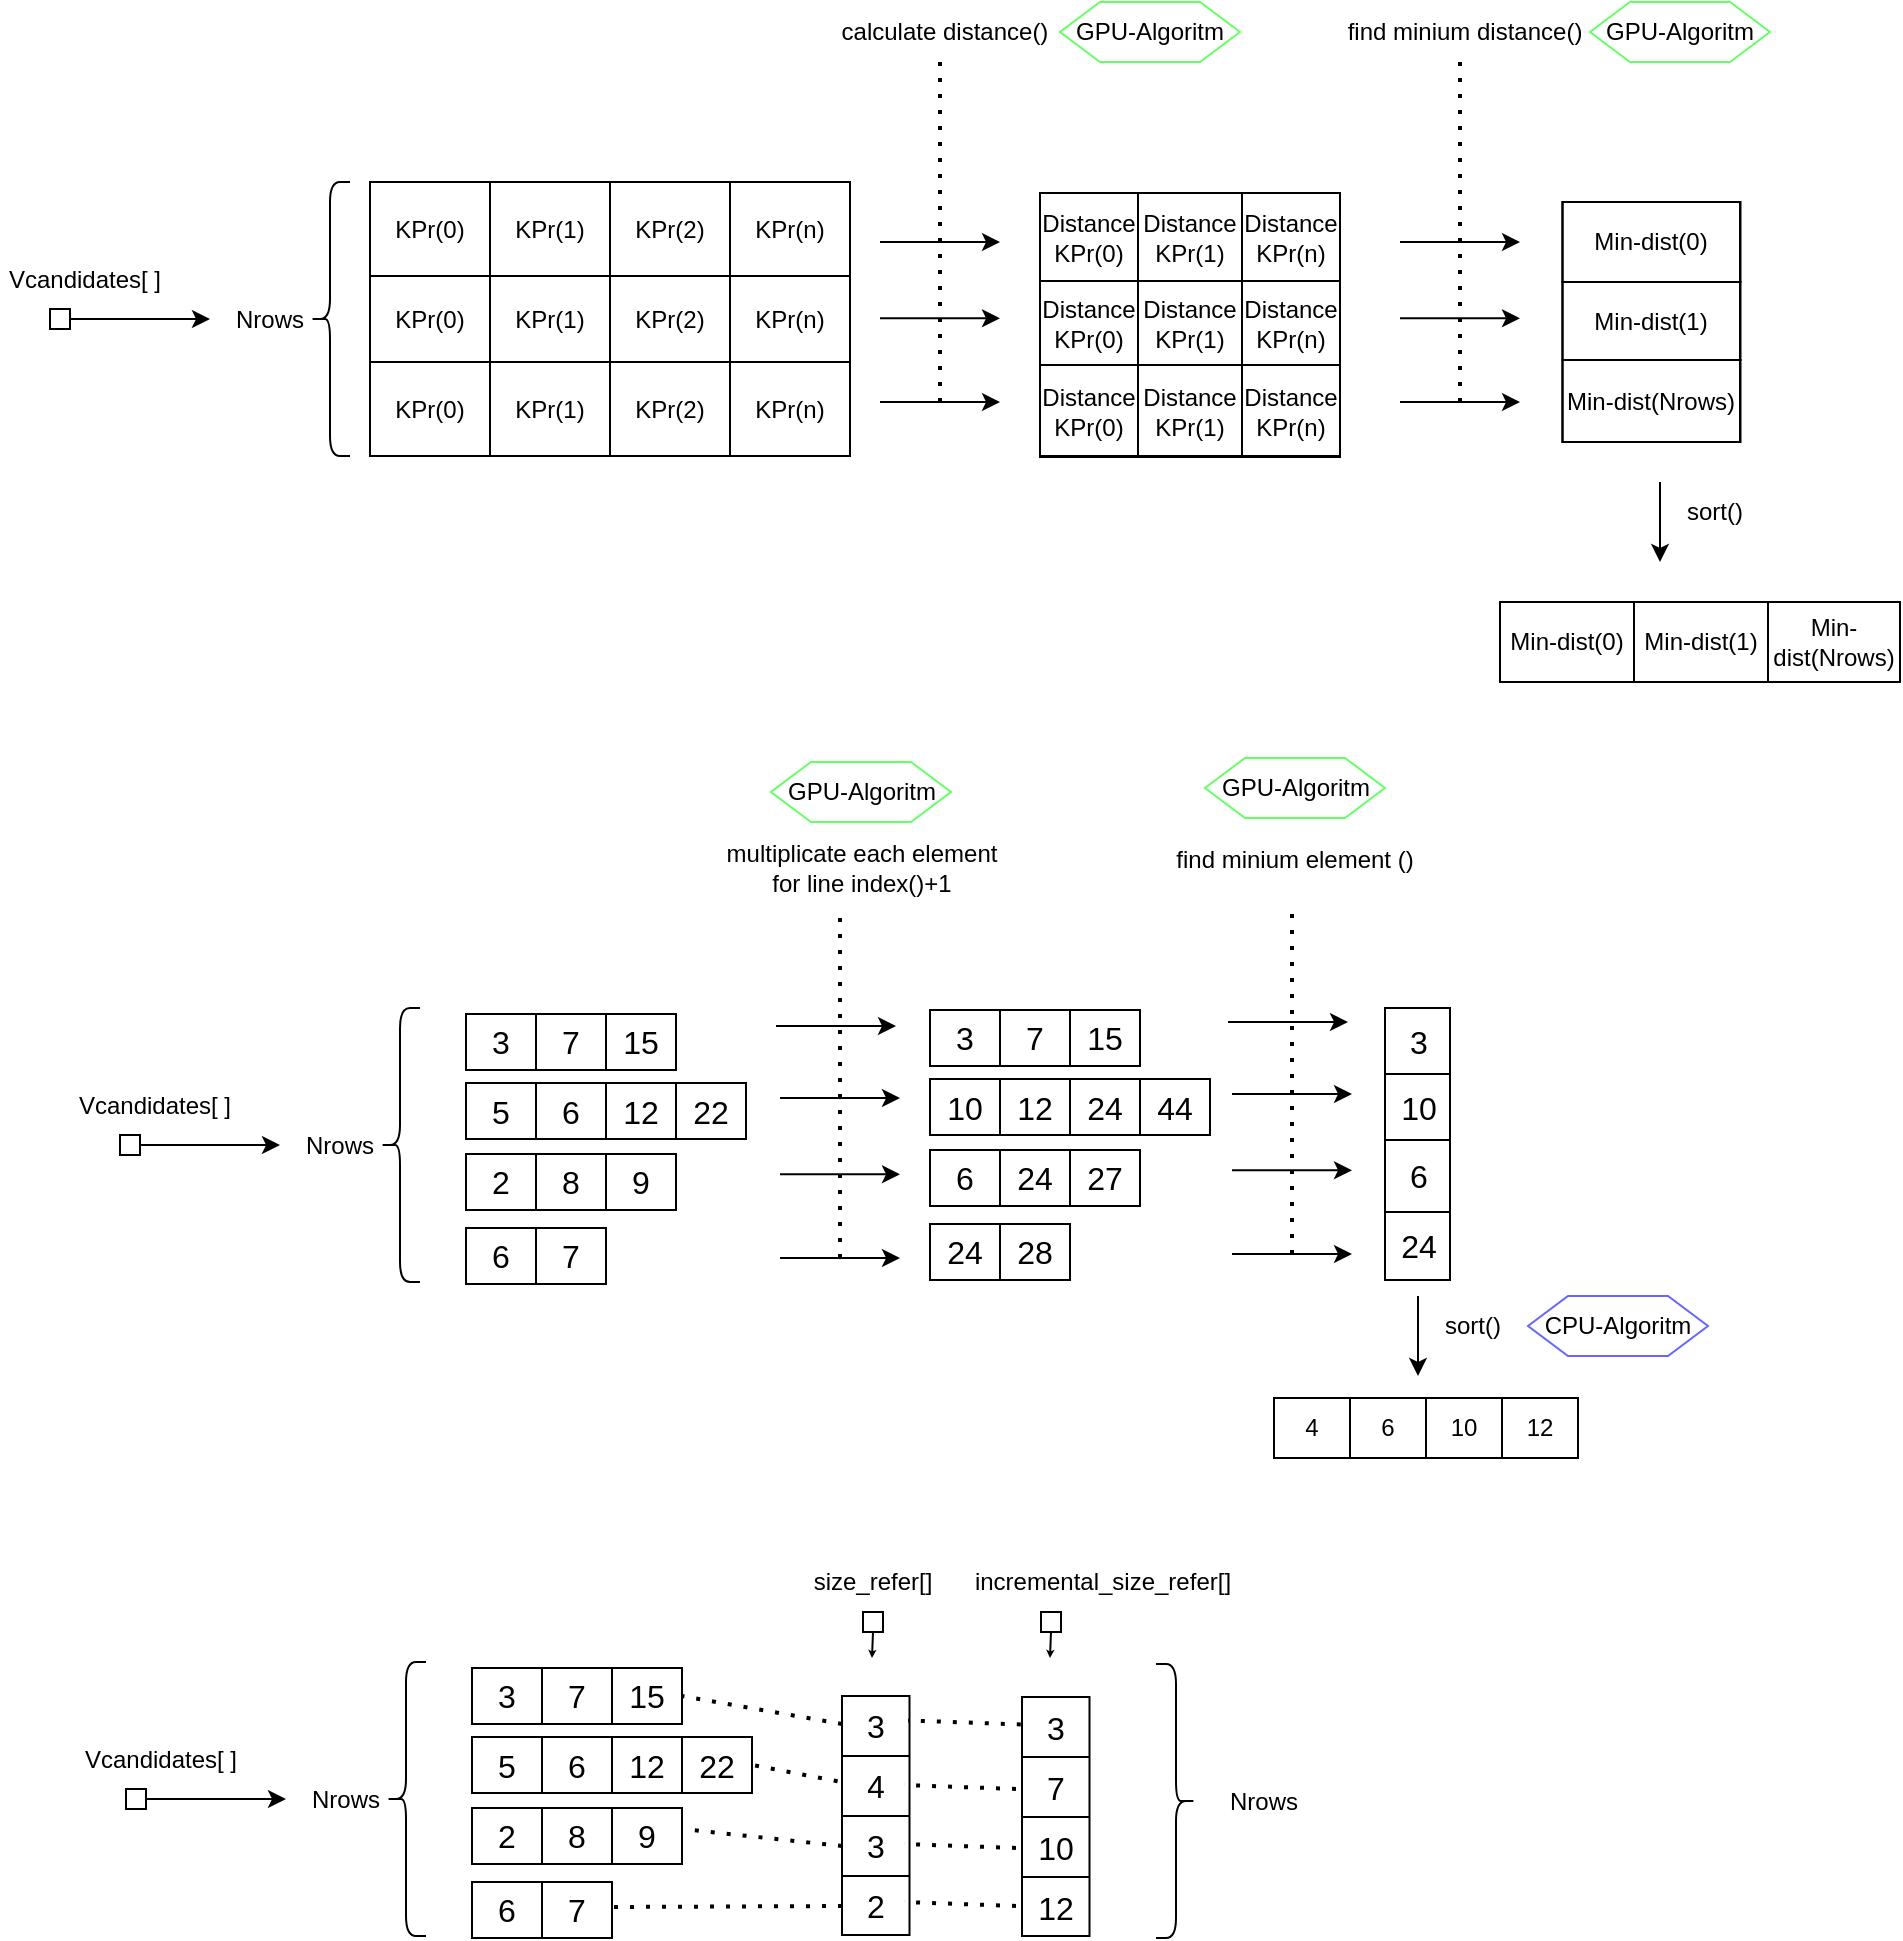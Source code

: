 <mxfile version="24.3.1" type="device">
  <diagram name="Page-1" id="OdZcB8VeIf5t8aZ7XApL">
    <mxGraphModel dx="1434" dy="704" grid="0" gridSize="10" guides="1" tooltips="1" connect="1" arrows="1" fold="1" page="1" pageScale="1" pageWidth="1654" pageHeight="2336" math="0" shadow="0">
      <root>
        <mxCell id="0" />
        <mxCell id="1" parent="0" />
        <mxCell id="NXXbfyBp3kHqgqcvMXdh-1" value="" style="childLayout=tableLayout;recursiveResize=0;shadow=0;fillColor=none;" parent="1" vertex="1">
          <mxGeometry x="195" y="150" width="240" height="137" as="geometry" />
        </mxCell>
        <mxCell id="NXXbfyBp3kHqgqcvMXdh-2" value="" style="shape=tableRow;horizontal=0;startSize=0;swimlaneHead=0;swimlaneBody=0;top=0;left=0;bottom=0;right=0;dropTarget=0;collapsible=0;recursiveResize=0;expand=0;fontStyle=0;fillColor=none;strokeColor=inherit;" parent="NXXbfyBp3kHqgqcvMXdh-1" vertex="1">
          <mxGeometry width="240" height="47" as="geometry" />
        </mxCell>
        <mxCell id="NXXbfyBp3kHqgqcvMXdh-3" value="KPr(0)" style="connectable=0;recursiveResize=0;strokeColor=inherit;fillColor=none;align=center;whiteSpace=wrap;html=1;" parent="NXXbfyBp3kHqgqcvMXdh-2" vertex="1">
          <mxGeometry width="60" height="47" as="geometry">
            <mxRectangle width="60" height="47" as="alternateBounds" />
          </mxGeometry>
        </mxCell>
        <mxCell id="NXXbfyBp3kHqgqcvMXdh-4" value="KPr(1)" style="connectable=0;recursiveResize=0;strokeColor=inherit;fillColor=none;align=center;whiteSpace=wrap;html=1;" parent="NXXbfyBp3kHqgqcvMXdh-2" vertex="1">
          <mxGeometry x="60" width="60" height="47" as="geometry">
            <mxRectangle width="60" height="47" as="alternateBounds" />
          </mxGeometry>
        </mxCell>
        <mxCell id="NXXbfyBp3kHqgqcvMXdh-5" value="KPr(2)" style="connectable=0;recursiveResize=0;strokeColor=inherit;fillColor=none;align=center;whiteSpace=wrap;html=1;" parent="NXXbfyBp3kHqgqcvMXdh-2" vertex="1">
          <mxGeometry x="120" width="60" height="47" as="geometry">
            <mxRectangle width="60" height="47" as="alternateBounds" />
          </mxGeometry>
        </mxCell>
        <mxCell id="NXXbfyBp3kHqgqcvMXdh-22" value="KPr(n)" style="connectable=0;recursiveResize=0;strokeColor=inherit;fillColor=none;align=center;whiteSpace=wrap;html=1;" parent="NXXbfyBp3kHqgqcvMXdh-2" vertex="1">
          <mxGeometry x="180" width="60" height="47" as="geometry">
            <mxRectangle width="60" height="47" as="alternateBounds" />
          </mxGeometry>
        </mxCell>
        <mxCell id="NXXbfyBp3kHqgqcvMXdh-6" style="shape=tableRow;horizontal=0;startSize=0;swimlaneHead=0;swimlaneBody=0;top=0;left=0;bottom=0;right=0;dropTarget=0;collapsible=0;recursiveResize=0;expand=0;fontStyle=0;fillColor=none;strokeColor=inherit;" parent="NXXbfyBp3kHqgqcvMXdh-1" vertex="1">
          <mxGeometry y="47" width="240" height="43" as="geometry" />
        </mxCell>
        <mxCell id="NXXbfyBp3kHqgqcvMXdh-7" value="KPr(0)" style="connectable=0;recursiveResize=0;strokeColor=inherit;fillColor=none;align=center;whiteSpace=wrap;html=1;" parent="NXXbfyBp3kHqgqcvMXdh-6" vertex="1">
          <mxGeometry width="60" height="43" as="geometry">
            <mxRectangle width="60" height="43" as="alternateBounds" />
          </mxGeometry>
        </mxCell>
        <mxCell id="NXXbfyBp3kHqgqcvMXdh-8" value="KPr(1)" style="connectable=0;recursiveResize=0;strokeColor=inherit;fillColor=none;align=center;whiteSpace=wrap;html=1;" parent="NXXbfyBp3kHqgqcvMXdh-6" vertex="1">
          <mxGeometry x="60" width="60" height="43" as="geometry">
            <mxRectangle width="60" height="43" as="alternateBounds" />
          </mxGeometry>
        </mxCell>
        <mxCell id="NXXbfyBp3kHqgqcvMXdh-9" value="KPr(2)" style="connectable=0;recursiveResize=0;strokeColor=inherit;fillColor=none;align=center;whiteSpace=wrap;html=1;" parent="NXXbfyBp3kHqgqcvMXdh-6" vertex="1">
          <mxGeometry x="120" width="60" height="43" as="geometry">
            <mxRectangle width="60" height="43" as="alternateBounds" />
          </mxGeometry>
        </mxCell>
        <mxCell id="NXXbfyBp3kHqgqcvMXdh-23" value="KPr(n)" style="connectable=0;recursiveResize=0;strokeColor=inherit;fillColor=none;align=center;whiteSpace=wrap;html=1;" parent="NXXbfyBp3kHqgqcvMXdh-6" vertex="1">
          <mxGeometry x="180" width="60" height="43" as="geometry">
            <mxRectangle width="60" height="43" as="alternateBounds" />
          </mxGeometry>
        </mxCell>
        <mxCell id="NXXbfyBp3kHqgqcvMXdh-10" style="shape=tableRow;horizontal=0;startSize=0;swimlaneHead=0;swimlaneBody=0;top=0;left=0;bottom=0;right=0;dropTarget=0;collapsible=0;recursiveResize=0;expand=0;fontStyle=0;fillColor=none;strokeColor=inherit;" parent="NXXbfyBp3kHqgqcvMXdh-1" vertex="1">
          <mxGeometry y="90" width="240" height="47" as="geometry" />
        </mxCell>
        <mxCell id="NXXbfyBp3kHqgqcvMXdh-11" value="KPr(0)" style="connectable=0;recursiveResize=0;strokeColor=inherit;fillColor=none;align=center;whiteSpace=wrap;html=1;" parent="NXXbfyBp3kHqgqcvMXdh-10" vertex="1">
          <mxGeometry width="60" height="47" as="geometry">
            <mxRectangle width="60" height="47" as="alternateBounds" />
          </mxGeometry>
        </mxCell>
        <mxCell id="NXXbfyBp3kHqgqcvMXdh-12" value="KPr(1)" style="connectable=0;recursiveResize=0;strokeColor=inherit;fillColor=none;align=center;whiteSpace=wrap;html=1;" parent="NXXbfyBp3kHqgqcvMXdh-10" vertex="1">
          <mxGeometry x="60" width="60" height="47" as="geometry">
            <mxRectangle width="60" height="47" as="alternateBounds" />
          </mxGeometry>
        </mxCell>
        <mxCell id="NXXbfyBp3kHqgqcvMXdh-13" value="KPr(2)" style="connectable=0;recursiveResize=0;strokeColor=inherit;fillColor=none;align=center;whiteSpace=wrap;html=1;" parent="NXXbfyBp3kHqgqcvMXdh-10" vertex="1">
          <mxGeometry x="120" width="60" height="47" as="geometry">
            <mxRectangle width="60" height="47" as="alternateBounds" />
          </mxGeometry>
        </mxCell>
        <mxCell id="NXXbfyBp3kHqgqcvMXdh-24" value="KPr(n)" style="connectable=0;recursiveResize=0;strokeColor=inherit;fillColor=none;align=center;whiteSpace=wrap;html=1;" parent="NXXbfyBp3kHqgqcvMXdh-10" vertex="1">
          <mxGeometry x="180" width="60" height="47" as="geometry">
            <mxRectangle width="60" height="47" as="alternateBounds" />
          </mxGeometry>
        </mxCell>
        <mxCell id="NXXbfyBp3kHqgqcvMXdh-33" style="edgeStyle=orthogonalEdgeStyle;rounded=0;orthogonalLoop=1;jettySize=auto;html=1;exitX=1;exitY=0.5;exitDx=0;exitDy=0;" parent="1" source="NXXbfyBp3kHqgqcvMXdh-27" target="NXXbfyBp3kHqgqcvMXdh-41" edge="1">
          <mxGeometry relative="1" as="geometry">
            <mxPoint x="125" y="219" as="targetPoint" />
          </mxGeometry>
        </mxCell>
        <mxCell id="NXXbfyBp3kHqgqcvMXdh-27" value="" style="whiteSpace=wrap;html=1;aspect=fixed;" parent="1" vertex="1">
          <mxGeometry x="35" y="213.5" width="10" height="10" as="geometry" />
        </mxCell>
        <mxCell id="NXXbfyBp3kHqgqcvMXdh-30" value="Vcandidates[ ]" style="text;html=1;align=center;verticalAlign=middle;whiteSpace=wrap;rounded=0;" parent="1" vertex="1">
          <mxGeometry x="10" y="183.5" width="85" height="30" as="geometry" />
        </mxCell>
        <mxCell id="NXXbfyBp3kHqgqcvMXdh-40" value="" style="shape=curlyBracket;whiteSpace=wrap;html=1;rounded=1;labelPosition=left;verticalLabelPosition=middle;align=right;verticalAlign=middle;" parent="1" vertex="1">
          <mxGeometry x="165" y="150" width="20" height="137" as="geometry" />
        </mxCell>
        <mxCell id="NXXbfyBp3kHqgqcvMXdh-41" value="Nrows" style="text;html=1;align=center;verticalAlign=middle;whiteSpace=wrap;rounded=0;" parent="1" vertex="1">
          <mxGeometry x="115" y="203.5" width="60" height="30" as="geometry" />
        </mxCell>
        <mxCell id="NXXbfyBp3kHqgqcvMXdh-42" value="" style="endArrow=classic;html=1;rounded=0;" parent="1" edge="1">
          <mxGeometry width="50" height="50" relative="1" as="geometry">
            <mxPoint x="450" y="180" as="sourcePoint" />
            <mxPoint x="510" y="180" as="targetPoint" />
          </mxGeometry>
        </mxCell>
        <mxCell id="NXXbfyBp3kHqgqcvMXdh-43" value="" style="endArrow=classic;html=1;rounded=0;" parent="1" edge="1">
          <mxGeometry width="50" height="50" relative="1" as="geometry">
            <mxPoint x="450" y="218.16" as="sourcePoint" />
            <mxPoint x="510" y="218.16" as="targetPoint" />
          </mxGeometry>
        </mxCell>
        <mxCell id="NXXbfyBp3kHqgqcvMXdh-44" value="" style="endArrow=classic;html=1;rounded=0;" parent="1" edge="1">
          <mxGeometry width="50" height="50" relative="1" as="geometry">
            <mxPoint x="450" y="260" as="sourcePoint" />
            <mxPoint x="510" y="260" as="targetPoint" />
          </mxGeometry>
        </mxCell>
        <mxCell id="NXXbfyBp3kHqgqcvMXdh-45" value="" style="endArrow=none;dashed=1;html=1;dashPattern=1 3;strokeWidth=2;rounded=0;" parent="1" edge="1">
          <mxGeometry width="50" height="50" relative="1" as="geometry">
            <mxPoint x="480" y="260" as="sourcePoint" />
            <mxPoint x="480" y="90" as="targetPoint" />
          </mxGeometry>
        </mxCell>
        <mxCell id="NXXbfyBp3kHqgqcvMXdh-46" value="calculate distance()" style="text;html=1;align=center;verticalAlign=middle;whiteSpace=wrap;rounded=0;" parent="1" vertex="1">
          <mxGeometry x="420" y="60" width="125" height="30" as="geometry" />
        </mxCell>
        <mxCell id="NXXbfyBp3kHqgqcvMXdh-47" value="GPU-Algoritm" style="shape=hexagon;perimeter=hexagonPerimeter2;whiteSpace=wrap;html=1;fixedSize=1;strokeColor=#66FF66;" parent="1" vertex="1">
          <mxGeometry x="540" y="60" width="90" height="30" as="geometry" />
        </mxCell>
        <mxCell id="NXXbfyBp3kHqgqcvMXdh-54" value="" style="childLayout=tableLayout;recursiveResize=0;shadow=0;fillColor=none;" parent="1" vertex="1">
          <mxGeometry x="530" y="155.5" width="150" height="131.5" as="geometry" />
        </mxCell>
        <mxCell id="NXXbfyBp3kHqgqcvMXdh-55" value="" style="shape=tableRow;horizontal=0;startSize=0;swimlaneHead=0;swimlaneBody=0;top=0;left=0;bottom=0;right=0;dropTarget=0;collapsible=0;recursiveResize=0;expand=0;fontStyle=0;fillColor=none;strokeColor=inherit;" parent="NXXbfyBp3kHqgqcvMXdh-54" vertex="1">
          <mxGeometry width="150" height="44" as="geometry" />
        </mxCell>
        <mxCell id="NXXbfyBp3kHqgqcvMXdh-56" value="&lt;div&gt;Distance&lt;/div&gt;&lt;div&gt;KPr(0)&lt;br&gt;&lt;/div&gt;" style="connectable=0;recursiveResize=0;strokeColor=inherit;fillColor=none;align=center;whiteSpace=wrap;html=1;" parent="NXXbfyBp3kHqgqcvMXdh-55" vertex="1">
          <mxGeometry width="49" height="44" as="geometry">
            <mxRectangle width="49" height="44" as="alternateBounds" />
          </mxGeometry>
        </mxCell>
        <mxCell id="NXXbfyBp3kHqgqcvMXdh-57" value="&lt;div&gt;Distance&lt;/div&gt;&lt;div&gt;KPr(1)&lt;br&gt;&lt;/div&gt;" style="connectable=0;recursiveResize=0;strokeColor=inherit;fillColor=none;align=center;whiteSpace=wrap;html=1;" parent="NXXbfyBp3kHqgqcvMXdh-55" vertex="1">
          <mxGeometry x="49" width="52" height="44" as="geometry">
            <mxRectangle width="52" height="44" as="alternateBounds" />
          </mxGeometry>
        </mxCell>
        <mxCell id="NXXbfyBp3kHqgqcvMXdh-58" value="&lt;div&gt;Distance&lt;/div&gt;&lt;div&gt;KPr(n)&lt;br&gt;&lt;/div&gt;" style="connectable=0;recursiveResize=0;strokeColor=inherit;fillColor=none;align=center;whiteSpace=wrap;html=1;" parent="NXXbfyBp3kHqgqcvMXdh-55" vertex="1">
          <mxGeometry x="101" width="49" height="44" as="geometry">
            <mxRectangle width="49" height="44" as="alternateBounds" />
          </mxGeometry>
        </mxCell>
        <mxCell id="NXXbfyBp3kHqgqcvMXdh-59" style="shape=tableRow;horizontal=0;startSize=0;swimlaneHead=0;swimlaneBody=0;top=0;left=0;bottom=0;right=0;dropTarget=0;collapsible=0;recursiveResize=0;expand=0;fontStyle=0;fillColor=none;strokeColor=inherit;" parent="NXXbfyBp3kHqgqcvMXdh-54" vertex="1">
          <mxGeometry y="44" width="150" height="42" as="geometry" />
        </mxCell>
        <mxCell id="NXXbfyBp3kHqgqcvMXdh-60" value="&lt;div&gt;Distance&lt;/div&gt;&lt;div&gt;KPr(0)&lt;br&gt;&lt;/div&gt;" style="connectable=0;recursiveResize=0;strokeColor=inherit;fillColor=none;align=center;whiteSpace=wrap;html=1;" parent="NXXbfyBp3kHqgqcvMXdh-59" vertex="1">
          <mxGeometry width="49" height="42" as="geometry">
            <mxRectangle width="49" height="42" as="alternateBounds" />
          </mxGeometry>
        </mxCell>
        <mxCell id="NXXbfyBp3kHqgqcvMXdh-61" value="&lt;div&gt;Distance&lt;/div&gt;&lt;div&gt;KPr(1)&lt;br&gt;&lt;/div&gt;" style="connectable=0;recursiveResize=0;strokeColor=inherit;fillColor=none;align=center;whiteSpace=wrap;html=1;" parent="NXXbfyBp3kHqgqcvMXdh-59" vertex="1">
          <mxGeometry x="49" width="52" height="42" as="geometry">
            <mxRectangle width="52" height="42" as="alternateBounds" />
          </mxGeometry>
        </mxCell>
        <mxCell id="NXXbfyBp3kHqgqcvMXdh-62" value="&lt;div&gt;Distance&lt;/div&gt;&lt;div&gt;KPr(n)&lt;br&gt;&lt;/div&gt;" style="connectable=0;recursiveResize=0;strokeColor=inherit;fillColor=none;align=center;whiteSpace=wrap;html=1;" parent="NXXbfyBp3kHqgqcvMXdh-59" vertex="1">
          <mxGeometry x="101" width="49" height="42" as="geometry">
            <mxRectangle width="49" height="42" as="alternateBounds" />
          </mxGeometry>
        </mxCell>
        <mxCell id="NXXbfyBp3kHqgqcvMXdh-63" style="shape=tableRow;horizontal=0;startSize=0;swimlaneHead=0;swimlaneBody=0;top=0;left=0;bottom=0;right=0;dropTarget=0;collapsible=0;recursiveResize=0;expand=0;fontStyle=0;fillColor=none;strokeColor=inherit;" parent="NXXbfyBp3kHqgqcvMXdh-54" vertex="1">
          <mxGeometry y="86" width="150" height="46" as="geometry" />
        </mxCell>
        <mxCell id="NXXbfyBp3kHqgqcvMXdh-64" value="&lt;div&gt;Distance&lt;/div&gt;&lt;div&gt;KPr(0)&lt;br&gt;&lt;/div&gt;" style="connectable=0;recursiveResize=0;strokeColor=inherit;fillColor=none;align=center;whiteSpace=wrap;html=1;" parent="NXXbfyBp3kHqgqcvMXdh-63" vertex="1">
          <mxGeometry width="49" height="46" as="geometry">
            <mxRectangle width="49" height="46" as="alternateBounds" />
          </mxGeometry>
        </mxCell>
        <mxCell id="NXXbfyBp3kHqgqcvMXdh-65" value="&lt;div&gt;Distance&lt;/div&gt;&lt;div&gt;KPr(1)&lt;br&gt;&lt;/div&gt;" style="connectable=0;recursiveResize=0;strokeColor=inherit;fillColor=none;align=center;whiteSpace=wrap;html=1;" parent="NXXbfyBp3kHqgqcvMXdh-63" vertex="1">
          <mxGeometry x="49" width="52" height="46" as="geometry">
            <mxRectangle width="52" height="46" as="alternateBounds" />
          </mxGeometry>
        </mxCell>
        <mxCell id="NXXbfyBp3kHqgqcvMXdh-66" value="&lt;div&gt;Distance&lt;/div&gt;&lt;div&gt;KPr(n)&lt;br&gt;&lt;/div&gt;" style="connectable=0;recursiveResize=0;strokeColor=inherit;fillColor=none;align=center;whiteSpace=wrap;html=1;" parent="NXXbfyBp3kHqgqcvMXdh-63" vertex="1">
          <mxGeometry x="101" width="49" height="46" as="geometry">
            <mxRectangle width="49" height="46" as="alternateBounds" />
          </mxGeometry>
        </mxCell>
        <mxCell id="NXXbfyBp3kHqgqcvMXdh-71" value="" style="endArrow=classic;html=1;rounded=0;" parent="1" edge="1">
          <mxGeometry width="50" height="50" relative="1" as="geometry">
            <mxPoint x="710" y="180" as="sourcePoint" />
            <mxPoint x="770" y="180" as="targetPoint" />
          </mxGeometry>
        </mxCell>
        <mxCell id="NXXbfyBp3kHqgqcvMXdh-72" value="" style="endArrow=classic;html=1;rounded=0;" parent="1" edge="1">
          <mxGeometry width="50" height="50" relative="1" as="geometry">
            <mxPoint x="710" y="218.16" as="sourcePoint" />
            <mxPoint x="770" y="218.16" as="targetPoint" />
          </mxGeometry>
        </mxCell>
        <mxCell id="NXXbfyBp3kHqgqcvMXdh-73" value="" style="endArrow=classic;html=1;rounded=0;" parent="1" edge="1">
          <mxGeometry width="50" height="50" relative="1" as="geometry">
            <mxPoint x="710" y="260" as="sourcePoint" />
            <mxPoint x="770" y="260" as="targetPoint" />
          </mxGeometry>
        </mxCell>
        <mxCell id="NXXbfyBp3kHqgqcvMXdh-74" value="" style="endArrow=none;dashed=1;html=1;dashPattern=1 3;strokeWidth=2;rounded=0;" parent="1" edge="1">
          <mxGeometry width="50" height="50" relative="1" as="geometry">
            <mxPoint x="740" y="260" as="sourcePoint" />
            <mxPoint x="740" y="90" as="targetPoint" />
          </mxGeometry>
        </mxCell>
        <mxCell id="NXXbfyBp3kHqgqcvMXdh-75" value="find minium distance()" style="text;html=1;align=center;verticalAlign=middle;whiteSpace=wrap;rounded=0;" parent="1" vertex="1">
          <mxGeometry x="680" y="60" width="125" height="30" as="geometry" />
        </mxCell>
        <mxCell id="NXXbfyBp3kHqgqcvMXdh-76" value="GPU-Algoritm" style="shape=hexagon;perimeter=hexagonPerimeter2;whiteSpace=wrap;html=1;fixedSize=1;strokeColor=#66FF66;" parent="1" vertex="1">
          <mxGeometry x="805" y="60" width="90" height="30" as="geometry" />
        </mxCell>
        <mxCell id="NXXbfyBp3kHqgqcvMXdh-77" value="" style="childLayout=tableLayout;recursiveResize=0;shadow=0;fillColor=none;" parent="1" vertex="1">
          <mxGeometry x="791.25" y="160" width="88.75" height="120" as="geometry" />
        </mxCell>
        <mxCell id="NXXbfyBp3kHqgqcvMXdh-78" value="" style="shape=tableRow;horizontal=0;startSize=0;swimlaneHead=0;swimlaneBody=0;top=0;left=0;bottom=0;right=0;dropTarget=0;collapsible=0;recursiveResize=0;expand=0;fontStyle=0;fillColor=none;strokeColor=inherit;" parent="NXXbfyBp3kHqgqcvMXdh-77" vertex="1">
          <mxGeometry width="88.75" height="40" as="geometry" />
        </mxCell>
        <mxCell id="NXXbfyBp3kHqgqcvMXdh-79" value="Min-dist(0)" style="connectable=0;recursiveResize=0;strokeColor=inherit;fillColor=none;align=center;whiteSpace=wrap;html=1;" parent="NXXbfyBp3kHqgqcvMXdh-78" vertex="1">
          <mxGeometry width="89" height="40" as="geometry">
            <mxRectangle width="89" height="40" as="alternateBounds" />
          </mxGeometry>
        </mxCell>
        <mxCell id="NXXbfyBp3kHqgqcvMXdh-82" style="shape=tableRow;horizontal=0;startSize=0;swimlaneHead=0;swimlaneBody=0;top=0;left=0;bottom=0;right=0;dropTarget=0;collapsible=0;recursiveResize=0;expand=0;fontStyle=0;fillColor=none;strokeColor=inherit;" parent="NXXbfyBp3kHqgqcvMXdh-77" vertex="1">
          <mxGeometry y="40" width="88.75" height="39" as="geometry" />
        </mxCell>
        <mxCell id="NXXbfyBp3kHqgqcvMXdh-83" value="Min-dist(1)" style="connectable=0;recursiveResize=0;strokeColor=inherit;fillColor=none;align=center;whiteSpace=wrap;html=1;" parent="NXXbfyBp3kHqgqcvMXdh-82" vertex="1">
          <mxGeometry width="89" height="39" as="geometry">
            <mxRectangle width="89" height="39" as="alternateBounds" />
          </mxGeometry>
        </mxCell>
        <mxCell id="NXXbfyBp3kHqgqcvMXdh-86" style="shape=tableRow;horizontal=0;startSize=0;swimlaneHead=0;swimlaneBody=0;top=0;left=0;bottom=0;right=0;dropTarget=0;collapsible=0;recursiveResize=0;expand=0;fontStyle=0;fillColor=none;strokeColor=inherit;" parent="NXXbfyBp3kHqgqcvMXdh-77" vertex="1">
          <mxGeometry y="79" width="88.75" height="41" as="geometry" />
        </mxCell>
        <mxCell id="NXXbfyBp3kHqgqcvMXdh-87" value="Min-dist(Nrows)" style="connectable=0;recursiveResize=0;strokeColor=inherit;fillColor=none;align=center;whiteSpace=wrap;html=1;" parent="NXXbfyBp3kHqgqcvMXdh-86" vertex="1">
          <mxGeometry width="89" height="41" as="geometry">
            <mxRectangle width="89" height="41" as="alternateBounds" />
          </mxGeometry>
        </mxCell>
        <mxCell id="NXXbfyBp3kHqgqcvMXdh-90" value="" style="endArrow=classic;html=1;rounded=0;" parent="1" edge="1">
          <mxGeometry width="50" height="50" relative="1" as="geometry">
            <mxPoint x="840" y="300" as="sourcePoint" />
            <mxPoint x="840" y="340" as="targetPoint" />
          </mxGeometry>
        </mxCell>
        <mxCell id="NXXbfyBp3kHqgqcvMXdh-91" value="sort()" style="text;html=1;align=center;verticalAlign=middle;whiteSpace=wrap;rounded=0;" parent="1" vertex="1">
          <mxGeometry x="805" y="300" width="125" height="30" as="geometry" />
        </mxCell>
        <mxCell id="NXXbfyBp3kHqgqcvMXdh-92" value="" style="childLayout=tableLayout;recursiveResize=0;shadow=0;fillColor=none;" parent="1" vertex="1">
          <mxGeometry x="760" y="360" width="200" height="40" as="geometry" />
        </mxCell>
        <mxCell id="NXXbfyBp3kHqgqcvMXdh-114" style="shape=tableRow;horizontal=0;startSize=0;swimlaneHead=0;swimlaneBody=0;top=0;left=0;bottom=0;right=0;dropTarget=0;collapsible=0;recursiveResize=0;expand=0;fontStyle=0;fillColor=none;strokeColor=inherit;" parent="NXXbfyBp3kHqgqcvMXdh-92" vertex="1">
          <mxGeometry width="200" height="40" as="geometry" />
        </mxCell>
        <mxCell id="NXXbfyBp3kHqgqcvMXdh-115" value="Min-dist(0)" style="connectable=0;recursiveResize=0;strokeColor=inherit;fillColor=none;align=center;whiteSpace=wrap;html=1;" parent="NXXbfyBp3kHqgqcvMXdh-114" vertex="1">
          <mxGeometry width="67" height="40" as="geometry">
            <mxRectangle width="67" height="40" as="alternateBounds" />
          </mxGeometry>
        </mxCell>
        <mxCell id="NXXbfyBp3kHqgqcvMXdh-120" value="Min-dist(1)" style="connectable=0;recursiveResize=0;strokeColor=inherit;fillColor=none;align=center;whiteSpace=wrap;html=1;" parent="NXXbfyBp3kHqgqcvMXdh-114" vertex="1">
          <mxGeometry x="67" width="67" height="40" as="geometry">
            <mxRectangle width="67" height="40" as="alternateBounds" />
          </mxGeometry>
        </mxCell>
        <mxCell id="NXXbfyBp3kHqgqcvMXdh-121" value="Min-dist(Nrows)" style="connectable=0;recursiveResize=0;strokeColor=inherit;fillColor=none;align=center;whiteSpace=wrap;html=1;" parent="NXXbfyBp3kHqgqcvMXdh-114" vertex="1">
          <mxGeometry x="134" width="66" height="40" as="geometry">
            <mxRectangle width="66" height="40" as="alternateBounds" />
          </mxGeometry>
        </mxCell>
        <mxCell id="kKBqGEHmE_c0qirGsI-s-17" style="edgeStyle=orthogonalEdgeStyle;rounded=0;orthogonalLoop=1;jettySize=auto;html=1;exitX=1;exitY=0.5;exitDx=0;exitDy=0;" parent="1" source="kKBqGEHmE_c0qirGsI-s-18" target="kKBqGEHmE_c0qirGsI-s-21" edge="1">
          <mxGeometry relative="1" as="geometry">
            <mxPoint x="160" y="632" as="targetPoint" />
          </mxGeometry>
        </mxCell>
        <mxCell id="kKBqGEHmE_c0qirGsI-s-18" value="" style="whiteSpace=wrap;html=1;aspect=fixed;" parent="1" vertex="1">
          <mxGeometry x="70" y="626.5" width="10" height="10" as="geometry" />
        </mxCell>
        <mxCell id="kKBqGEHmE_c0qirGsI-s-19" value="Vcandidates[ ]" style="text;html=1;align=center;verticalAlign=middle;whiteSpace=wrap;rounded=0;" parent="1" vertex="1">
          <mxGeometry x="45" y="596.5" width="85" height="30" as="geometry" />
        </mxCell>
        <mxCell id="kKBqGEHmE_c0qirGsI-s-20" value="" style="shape=curlyBracket;whiteSpace=wrap;html=1;rounded=1;labelPosition=left;verticalLabelPosition=middle;align=right;verticalAlign=middle;" parent="1" vertex="1">
          <mxGeometry x="200" y="563" width="20" height="137" as="geometry" />
        </mxCell>
        <mxCell id="kKBqGEHmE_c0qirGsI-s-21" value="Nrows" style="text;html=1;align=center;verticalAlign=middle;whiteSpace=wrap;rounded=0;" parent="1" vertex="1">
          <mxGeometry x="150" y="616.5" width="60" height="30" as="geometry" />
        </mxCell>
        <mxCell id="kKBqGEHmE_c0qirGsI-s-22" value="" style="shape=table;startSize=0;container=1;collapsible=0;childLayout=tableLayout;fontSize=16;" parent="1" vertex="1">
          <mxGeometry x="243" y="566" width="105" height="28" as="geometry" />
        </mxCell>
        <mxCell id="kKBqGEHmE_c0qirGsI-s-23" value="" style="shape=tableRow;horizontal=0;startSize=0;swimlaneHead=0;swimlaneBody=0;strokeColor=inherit;top=0;left=0;bottom=0;right=0;collapsible=0;dropTarget=0;fillColor=none;points=[[0,0.5],[1,0.5]];portConstraint=eastwest;fontSize=16;" parent="kKBqGEHmE_c0qirGsI-s-22" vertex="1">
          <mxGeometry width="105" height="28" as="geometry" />
        </mxCell>
        <mxCell id="kKBqGEHmE_c0qirGsI-s-24" value="3" style="shape=partialRectangle;html=1;whiteSpace=wrap;connectable=0;strokeColor=inherit;overflow=hidden;fillColor=none;top=0;left=0;bottom=0;right=0;pointerEvents=1;fontSize=16;" parent="kKBqGEHmE_c0qirGsI-s-23" vertex="1">
          <mxGeometry width="35" height="28" as="geometry">
            <mxRectangle width="35" height="28" as="alternateBounds" />
          </mxGeometry>
        </mxCell>
        <mxCell id="kKBqGEHmE_c0qirGsI-s-35" value="7" style="shape=partialRectangle;html=1;whiteSpace=wrap;connectable=0;strokeColor=inherit;overflow=hidden;fillColor=none;top=0;left=0;bottom=0;right=0;pointerEvents=1;fontSize=16;" parent="kKBqGEHmE_c0qirGsI-s-23" vertex="1">
          <mxGeometry x="35" width="35" height="28" as="geometry">
            <mxRectangle width="35" height="28" as="alternateBounds" />
          </mxGeometry>
        </mxCell>
        <mxCell id="kKBqGEHmE_c0qirGsI-s-60" value="15" style="shape=partialRectangle;html=1;whiteSpace=wrap;connectable=0;strokeColor=inherit;overflow=hidden;fillColor=none;top=0;left=0;bottom=0;right=0;pointerEvents=1;fontSize=16;" parent="kKBqGEHmE_c0qirGsI-s-23" vertex="1">
          <mxGeometry x="70" width="35" height="28" as="geometry">
            <mxRectangle width="35" height="28" as="alternateBounds" />
          </mxGeometry>
        </mxCell>
        <mxCell id="kKBqGEHmE_c0qirGsI-s-48" value="" style="shape=table;startSize=0;container=1;collapsible=0;childLayout=tableLayout;fontSize=16;" parent="1" vertex="1">
          <mxGeometry x="243" y="600.5" width="140" height="28" as="geometry" />
        </mxCell>
        <mxCell id="kKBqGEHmE_c0qirGsI-s-49" value="" style="shape=tableRow;horizontal=0;startSize=0;swimlaneHead=0;swimlaneBody=0;strokeColor=inherit;top=0;left=0;bottom=0;right=0;collapsible=0;dropTarget=0;fillColor=none;points=[[0,0.5],[1,0.5]];portConstraint=eastwest;fontSize=16;" parent="kKBqGEHmE_c0qirGsI-s-48" vertex="1">
          <mxGeometry width="140" height="28" as="geometry" />
        </mxCell>
        <mxCell id="kKBqGEHmE_c0qirGsI-s-50" value="5" style="shape=partialRectangle;html=1;whiteSpace=wrap;connectable=0;strokeColor=inherit;overflow=hidden;fillColor=none;top=0;left=0;bottom=0;right=0;pointerEvents=1;fontSize=16;" parent="kKBqGEHmE_c0qirGsI-s-49" vertex="1">
          <mxGeometry width="35" height="28" as="geometry">
            <mxRectangle width="35" height="28" as="alternateBounds" />
          </mxGeometry>
        </mxCell>
        <mxCell id="kKBqGEHmE_c0qirGsI-s-51" value="6" style="shape=partialRectangle;html=1;whiteSpace=wrap;connectable=0;strokeColor=inherit;overflow=hidden;fillColor=none;top=0;left=0;bottom=0;right=0;pointerEvents=1;fontSize=16;" parent="kKBqGEHmE_c0qirGsI-s-49" vertex="1">
          <mxGeometry x="35" width="35" height="28" as="geometry">
            <mxRectangle width="35" height="28" as="alternateBounds" />
          </mxGeometry>
        </mxCell>
        <mxCell id="kKBqGEHmE_c0qirGsI-s-61" value="12" style="shape=partialRectangle;html=1;whiteSpace=wrap;connectable=0;strokeColor=inherit;overflow=hidden;fillColor=none;top=0;left=0;bottom=0;right=0;pointerEvents=1;fontSize=16;" parent="kKBqGEHmE_c0qirGsI-s-49" vertex="1">
          <mxGeometry x="70" width="35" height="28" as="geometry">
            <mxRectangle width="35" height="28" as="alternateBounds" />
          </mxGeometry>
        </mxCell>
        <mxCell id="kKBqGEHmE_c0qirGsI-s-62" value="22" style="shape=partialRectangle;html=1;whiteSpace=wrap;connectable=0;strokeColor=inherit;overflow=hidden;fillColor=none;top=0;left=0;bottom=0;right=0;pointerEvents=1;fontSize=16;" parent="kKBqGEHmE_c0qirGsI-s-49" vertex="1">
          <mxGeometry x="105" width="35" height="28" as="geometry">
            <mxRectangle width="35" height="28" as="alternateBounds" />
          </mxGeometry>
        </mxCell>
        <mxCell id="kKBqGEHmE_c0qirGsI-s-52" value="" style="shape=table;startSize=0;container=1;collapsible=0;childLayout=tableLayout;fontSize=16;" parent="1" vertex="1">
          <mxGeometry x="243" y="636" width="105" height="28" as="geometry" />
        </mxCell>
        <mxCell id="kKBqGEHmE_c0qirGsI-s-53" value="" style="shape=tableRow;horizontal=0;startSize=0;swimlaneHead=0;swimlaneBody=0;strokeColor=inherit;top=0;left=0;bottom=0;right=0;collapsible=0;dropTarget=0;fillColor=none;points=[[0,0.5],[1,0.5]];portConstraint=eastwest;fontSize=16;" parent="kKBqGEHmE_c0qirGsI-s-52" vertex="1">
          <mxGeometry width="105" height="28" as="geometry" />
        </mxCell>
        <mxCell id="kKBqGEHmE_c0qirGsI-s-54" value="2" style="shape=partialRectangle;html=1;whiteSpace=wrap;connectable=0;strokeColor=inherit;overflow=hidden;fillColor=none;top=0;left=0;bottom=0;right=0;pointerEvents=1;fontSize=16;" parent="kKBqGEHmE_c0qirGsI-s-53" vertex="1">
          <mxGeometry width="35" height="28" as="geometry">
            <mxRectangle width="35" height="28" as="alternateBounds" />
          </mxGeometry>
        </mxCell>
        <mxCell id="kKBqGEHmE_c0qirGsI-s-55" value="8" style="shape=partialRectangle;html=1;whiteSpace=wrap;connectable=0;strokeColor=inherit;overflow=hidden;fillColor=none;top=0;left=0;bottom=0;right=0;pointerEvents=1;fontSize=16;" parent="kKBqGEHmE_c0qirGsI-s-53" vertex="1">
          <mxGeometry x="35" width="35" height="28" as="geometry">
            <mxRectangle width="35" height="28" as="alternateBounds" />
          </mxGeometry>
        </mxCell>
        <mxCell id="kKBqGEHmE_c0qirGsI-s-63" value="9" style="shape=partialRectangle;html=1;whiteSpace=wrap;connectable=0;strokeColor=inherit;overflow=hidden;fillColor=none;top=0;left=0;bottom=0;right=0;pointerEvents=1;fontSize=16;" parent="kKBqGEHmE_c0qirGsI-s-53" vertex="1">
          <mxGeometry x="70" width="35" height="28" as="geometry">
            <mxRectangle width="35" height="28" as="alternateBounds" />
          </mxGeometry>
        </mxCell>
        <mxCell id="kKBqGEHmE_c0qirGsI-s-56" value="" style="shape=table;startSize=0;container=1;collapsible=0;childLayout=tableLayout;fontSize=16;" parent="1" vertex="1">
          <mxGeometry x="243" y="673" width="70" height="28" as="geometry" />
        </mxCell>
        <mxCell id="kKBqGEHmE_c0qirGsI-s-57" value="" style="shape=tableRow;horizontal=0;startSize=0;swimlaneHead=0;swimlaneBody=0;strokeColor=inherit;top=0;left=0;bottom=0;right=0;collapsible=0;dropTarget=0;fillColor=none;points=[[0,0.5],[1,0.5]];portConstraint=eastwest;fontSize=16;" parent="kKBqGEHmE_c0qirGsI-s-56" vertex="1">
          <mxGeometry width="70" height="28" as="geometry" />
        </mxCell>
        <mxCell id="kKBqGEHmE_c0qirGsI-s-58" value="6" style="shape=partialRectangle;html=1;whiteSpace=wrap;connectable=0;strokeColor=inherit;overflow=hidden;fillColor=none;top=0;left=0;bottom=0;right=0;pointerEvents=1;fontSize=16;" parent="kKBqGEHmE_c0qirGsI-s-57" vertex="1">
          <mxGeometry width="35" height="28" as="geometry">
            <mxRectangle width="35" height="28" as="alternateBounds" />
          </mxGeometry>
        </mxCell>
        <mxCell id="kKBqGEHmE_c0qirGsI-s-59" value="7" style="shape=partialRectangle;html=1;whiteSpace=wrap;connectable=0;strokeColor=inherit;overflow=hidden;fillColor=none;top=0;left=0;bottom=0;right=0;pointerEvents=1;fontSize=16;" parent="kKBqGEHmE_c0qirGsI-s-57" vertex="1">
          <mxGeometry x="35" width="35" height="28" as="geometry">
            <mxRectangle width="35" height="28" as="alternateBounds" />
          </mxGeometry>
        </mxCell>
        <mxCell id="kKBqGEHmE_c0qirGsI-s-64" value="" style="endArrow=classic;html=1;rounded=0;" parent="1" edge="1">
          <mxGeometry width="50" height="50" relative="1" as="geometry">
            <mxPoint x="400" y="608" as="sourcePoint" />
            <mxPoint x="460" y="608" as="targetPoint" />
          </mxGeometry>
        </mxCell>
        <mxCell id="kKBqGEHmE_c0qirGsI-s-65" value="" style="endArrow=classic;html=1;rounded=0;" parent="1" edge="1">
          <mxGeometry width="50" height="50" relative="1" as="geometry">
            <mxPoint x="400" y="646.16" as="sourcePoint" />
            <mxPoint x="460" y="646.16" as="targetPoint" />
          </mxGeometry>
        </mxCell>
        <mxCell id="kKBqGEHmE_c0qirGsI-s-66" value="" style="endArrow=classic;html=1;rounded=0;" parent="1" edge="1">
          <mxGeometry width="50" height="50" relative="1" as="geometry">
            <mxPoint x="400" y="688" as="sourcePoint" />
            <mxPoint x="460" y="688" as="targetPoint" />
          </mxGeometry>
        </mxCell>
        <mxCell id="kKBqGEHmE_c0qirGsI-s-67" value="" style="endArrow=none;dashed=1;html=1;dashPattern=1 3;strokeWidth=2;rounded=0;" parent="1" edge="1">
          <mxGeometry width="50" height="50" relative="1" as="geometry">
            <mxPoint x="430" y="688" as="sourcePoint" />
            <mxPoint x="430" y="518" as="targetPoint" />
          </mxGeometry>
        </mxCell>
        <mxCell id="kKBqGEHmE_c0qirGsI-s-68" value="" style="endArrow=classic;html=1;rounded=0;" parent="1" edge="1">
          <mxGeometry width="50" height="50" relative="1" as="geometry">
            <mxPoint x="398" y="572" as="sourcePoint" />
            <mxPoint x="458" y="572" as="targetPoint" />
          </mxGeometry>
        </mxCell>
        <mxCell id="kKBqGEHmE_c0qirGsI-s-69" value="multiplicate each element for line index()+1" style="text;html=1;align=center;verticalAlign=middle;whiteSpace=wrap;rounded=0;" parent="1" vertex="1">
          <mxGeometry x="365.5" y="474" width="150" height="38" as="geometry" />
        </mxCell>
        <mxCell id="kKBqGEHmE_c0qirGsI-s-70" value="GPU-Algoritm" style="shape=hexagon;perimeter=hexagonPerimeter2;whiteSpace=wrap;html=1;fixedSize=1;strokeColor=#66FF66;" parent="1" vertex="1">
          <mxGeometry x="395.5" y="440" width="90" height="30" as="geometry" />
        </mxCell>
        <mxCell id="kKBqGEHmE_c0qirGsI-s-71" value="" style="shape=table;startSize=0;container=1;collapsible=0;childLayout=tableLayout;fontSize=16;" parent="1" vertex="1">
          <mxGeometry x="475" y="564" width="105" height="28" as="geometry" />
        </mxCell>
        <mxCell id="kKBqGEHmE_c0qirGsI-s-72" value="" style="shape=tableRow;horizontal=0;startSize=0;swimlaneHead=0;swimlaneBody=0;strokeColor=inherit;top=0;left=0;bottom=0;right=0;collapsible=0;dropTarget=0;fillColor=none;points=[[0,0.5],[1,0.5]];portConstraint=eastwest;fontSize=16;" parent="kKBqGEHmE_c0qirGsI-s-71" vertex="1">
          <mxGeometry width="105" height="28" as="geometry" />
        </mxCell>
        <mxCell id="kKBqGEHmE_c0qirGsI-s-73" value="3" style="shape=partialRectangle;html=1;whiteSpace=wrap;connectable=0;strokeColor=inherit;overflow=hidden;fillColor=none;top=0;left=0;bottom=0;right=0;pointerEvents=1;fontSize=16;" parent="kKBqGEHmE_c0qirGsI-s-72" vertex="1">
          <mxGeometry width="35" height="28" as="geometry">
            <mxRectangle width="35" height="28" as="alternateBounds" />
          </mxGeometry>
        </mxCell>
        <mxCell id="kKBqGEHmE_c0qirGsI-s-74" value="7" style="shape=partialRectangle;html=1;whiteSpace=wrap;connectable=0;strokeColor=inherit;overflow=hidden;fillColor=none;top=0;left=0;bottom=0;right=0;pointerEvents=1;fontSize=16;" parent="kKBqGEHmE_c0qirGsI-s-72" vertex="1">
          <mxGeometry x="35" width="35" height="28" as="geometry">
            <mxRectangle width="35" height="28" as="alternateBounds" />
          </mxGeometry>
        </mxCell>
        <mxCell id="kKBqGEHmE_c0qirGsI-s-75" value="15" style="shape=partialRectangle;html=1;whiteSpace=wrap;connectable=0;strokeColor=inherit;overflow=hidden;fillColor=none;top=0;left=0;bottom=0;right=0;pointerEvents=1;fontSize=16;" parent="kKBqGEHmE_c0qirGsI-s-72" vertex="1">
          <mxGeometry x="70" width="35" height="28" as="geometry">
            <mxRectangle width="35" height="28" as="alternateBounds" />
          </mxGeometry>
        </mxCell>
        <mxCell id="kKBqGEHmE_c0qirGsI-s-76" value="" style="shape=table;startSize=0;container=1;collapsible=0;childLayout=tableLayout;fontSize=16;" parent="1" vertex="1">
          <mxGeometry x="475" y="598.5" width="140" height="28" as="geometry" />
        </mxCell>
        <mxCell id="kKBqGEHmE_c0qirGsI-s-77" value="" style="shape=tableRow;horizontal=0;startSize=0;swimlaneHead=0;swimlaneBody=0;strokeColor=inherit;top=0;left=0;bottom=0;right=0;collapsible=0;dropTarget=0;fillColor=none;points=[[0,0.5],[1,0.5]];portConstraint=eastwest;fontSize=16;" parent="kKBqGEHmE_c0qirGsI-s-76" vertex="1">
          <mxGeometry width="140" height="28" as="geometry" />
        </mxCell>
        <mxCell id="kKBqGEHmE_c0qirGsI-s-78" value="10" style="shape=partialRectangle;html=1;whiteSpace=wrap;connectable=0;strokeColor=inherit;overflow=hidden;fillColor=none;top=0;left=0;bottom=0;right=0;pointerEvents=1;fontSize=16;" parent="kKBqGEHmE_c0qirGsI-s-77" vertex="1">
          <mxGeometry width="35" height="28" as="geometry">
            <mxRectangle width="35" height="28" as="alternateBounds" />
          </mxGeometry>
        </mxCell>
        <mxCell id="kKBqGEHmE_c0qirGsI-s-79" value="12" style="shape=partialRectangle;html=1;whiteSpace=wrap;connectable=0;strokeColor=inherit;overflow=hidden;fillColor=none;top=0;left=0;bottom=0;right=0;pointerEvents=1;fontSize=16;" parent="kKBqGEHmE_c0qirGsI-s-77" vertex="1">
          <mxGeometry x="35" width="35" height="28" as="geometry">
            <mxRectangle width="35" height="28" as="alternateBounds" />
          </mxGeometry>
        </mxCell>
        <mxCell id="kKBqGEHmE_c0qirGsI-s-80" value="24" style="shape=partialRectangle;html=1;whiteSpace=wrap;connectable=0;strokeColor=inherit;overflow=hidden;fillColor=none;top=0;left=0;bottom=0;right=0;pointerEvents=1;fontSize=16;" parent="kKBqGEHmE_c0qirGsI-s-77" vertex="1">
          <mxGeometry x="70" width="35" height="28" as="geometry">
            <mxRectangle width="35" height="28" as="alternateBounds" />
          </mxGeometry>
        </mxCell>
        <mxCell id="kKBqGEHmE_c0qirGsI-s-81" value="44" style="shape=partialRectangle;html=1;whiteSpace=wrap;connectable=0;strokeColor=inherit;overflow=hidden;fillColor=none;top=0;left=0;bottom=0;right=0;pointerEvents=1;fontSize=16;" parent="kKBqGEHmE_c0qirGsI-s-77" vertex="1">
          <mxGeometry x="105" width="35" height="28" as="geometry">
            <mxRectangle width="35" height="28" as="alternateBounds" />
          </mxGeometry>
        </mxCell>
        <mxCell id="kKBqGEHmE_c0qirGsI-s-82" value="" style="shape=table;startSize=0;container=1;collapsible=0;childLayout=tableLayout;fontSize=16;" parent="1" vertex="1">
          <mxGeometry x="475" y="634" width="105" height="28" as="geometry" />
        </mxCell>
        <mxCell id="kKBqGEHmE_c0qirGsI-s-83" value="" style="shape=tableRow;horizontal=0;startSize=0;swimlaneHead=0;swimlaneBody=0;strokeColor=inherit;top=0;left=0;bottom=0;right=0;collapsible=0;dropTarget=0;fillColor=none;points=[[0,0.5],[1,0.5]];portConstraint=eastwest;fontSize=16;" parent="kKBqGEHmE_c0qirGsI-s-82" vertex="1">
          <mxGeometry width="105" height="28" as="geometry" />
        </mxCell>
        <mxCell id="kKBqGEHmE_c0qirGsI-s-84" value="6" style="shape=partialRectangle;html=1;whiteSpace=wrap;connectable=0;strokeColor=inherit;overflow=hidden;fillColor=none;top=0;left=0;bottom=0;right=0;pointerEvents=1;fontSize=16;" parent="kKBqGEHmE_c0qirGsI-s-83" vertex="1">
          <mxGeometry width="35" height="28" as="geometry">
            <mxRectangle width="35" height="28" as="alternateBounds" />
          </mxGeometry>
        </mxCell>
        <mxCell id="kKBqGEHmE_c0qirGsI-s-85" value="24" style="shape=partialRectangle;html=1;whiteSpace=wrap;connectable=0;strokeColor=inherit;overflow=hidden;fillColor=none;top=0;left=0;bottom=0;right=0;pointerEvents=1;fontSize=16;" parent="kKBqGEHmE_c0qirGsI-s-83" vertex="1">
          <mxGeometry x="35" width="35" height="28" as="geometry">
            <mxRectangle width="35" height="28" as="alternateBounds" />
          </mxGeometry>
        </mxCell>
        <mxCell id="kKBqGEHmE_c0qirGsI-s-86" value="27" style="shape=partialRectangle;html=1;whiteSpace=wrap;connectable=0;strokeColor=inherit;overflow=hidden;fillColor=none;top=0;left=0;bottom=0;right=0;pointerEvents=1;fontSize=16;" parent="kKBqGEHmE_c0qirGsI-s-83" vertex="1">
          <mxGeometry x="70" width="35" height="28" as="geometry">
            <mxRectangle width="35" height="28" as="alternateBounds" />
          </mxGeometry>
        </mxCell>
        <mxCell id="kKBqGEHmE_c0qirGsI-s-87" value="" style="shape=table;startSize=0;container=1;collapsible=0;childLayout=tableLayout;fontSize=16;" parent="1" vertex="1">
          <mxGeometry x="475" y="671" width="70" height="28" as="geometry" />
        </mxCell>
        <mxCell id="kKBqGEHmE_c0qirGsI-s-88" value="" style="shape=tableRow;horizontal=0;startSize=0;swimlaneHead=0;swimlaneBody=0;strokeColor=inherit;top=0;left=0;bottom=0;right=0;collapsible=0;dropTarget=0;fillColor=none;points=[[0,0.5],[1,0.5]];portConstraint=eastwest;fontSize=16;" parent="kKBqGEHmE_c0qirGsI-s-87" vertex="1">
          <mxGeometry width="70" height="28" as="geometry" />
        </mxCell>
        <mxCell id="kKBqGEHmE_c0qirGsI-s-89" value="24" style="shape=partialRectangle;html=1;whiteSpace=wrap;connectable=0;strokeColor=inherit;overflow=hidden;fillColor=none;top=0;left=0;bottom=0;right=0;pointerEvents=1;fontSize=16;" parent="kKBqGEHmE_c0qirGsI-s-88" vertex="1">
          <mxGeometry width="35" height="28" as="geometry">
            <mxRectangle width="35" height="28" as="alternateBounds" />
          </mxGeometry>
        </mxCell>
        <mxCell id="kKBqGEHmE_c0qirGsI-s-90" value="28" style="shape=partialRectangle;html=1;whiteSpace=wrap;connectable=0;strokeColor=inherit;overflow=hidden;fillColor=none;top=0;left=0;bottom=0;right=0;pointerEvents=1;fontSize=16;" parent="kKBqGEHmE_c0qirGsI-s-88" vertex="1">
          <mxGeometry x="35" width="35" height="28" as="geometry">
            <mxRectangle width="35" height="28" as="alternateBounds" />
          </mxGeometry>
        </mxCell>
        <mxCell id="kKBqGEHmE_c0qirGsI-s-91" value="" style="endArrow=classic;html=1;rounded=0;" parent="1" edge="1">
          <mxGeometry width="50" height="50" relative="1" as="geometry">
            <mxPoint x="626" y="606" as="sourcePoint" />
            <mxPoint x="686" y="606" as="targetPoint" />
          </mxGeometry>
        </mxCell>
        <mxCell id="kKBqGEHmE_c0qirGsI-s-92" value="" style="endArrow=classic;html=1;rounded=0;" parent="1" edge="1">
          <mxGeometry width="50" height="50" relative="1" as="geometry">
            <mxPoint x="626" y="644.16" as="sourcePoint" />
            <mxPoint x="686" y="644.16" as="targetPoint" />
          </mxGeometry>
        </mxCell>
        <mxCell id="kKBqGEHmE_c0qirGsI-s-93" value="" style="endArrow=classic;html=1;rounded=0;" parent="1" edge="1">
          <mxGeometry width="50" height="50" relative="1" as="geometry">
            <mxPoint x="626" y="686" as="sourcePoint" />
            <mxPoint x="686" y="686" as="targetPoint" />
          </mxGeometry>
        </mxCell>
        <mxCell id="kKBqGEHmE_c0qirGsI-s-94" value="" style="endArrow=none;dashed=1;html=1;dashPattern=1 3;strokeWidth=2;rounded=0;" parent="1" edge="1">
          <mxGeometry width="50" height="50" relative="1" as="geometry">
            <mxPoint x="656" y="686" as="sourcePoint" />
            <mxPoint x="656" y="516" as="targetPoint" />
          </mxGeometry>
        </mxCell>
        <mxCell id="kKBqGEHmE_c0qirGsI-s-95" value="" style="endArrow=classic;html=1;rounded=0;" parent="1" edge="1">
          <mxGeometry width="50" height="50" relative="1" as="geometry">
            <mxPoint x="624" y="570" as="sourcePoint" />
            <mxPoint x="684" y="570" as="targetPoint" />
          </mxGeometry>
        </mxCell>
        <mxCell id="kKBqGEHmE_c0qirGsI-s-97" value="find minium element ()" style="text;html=1;align=center;verticalAlign=middle;whiteSpace=wrap;rounded=0;" parent="1" vertex="1">
          <mxGeometry x="595" y="474" width="125" height="30" as="geometry" />
        </mxCell>
        <mxCell id="kKBqGEHmE_c0qirGsI-s-98" value="GPU-Algoritm" style="shape=hexagon;perimeter=hexagonPerimeter2;whiteSpace=wrap;html=1;fixedSize=1;strokeColor=#66FF66;" parent="1" vertex="1">
          <mxGeometry x="612.5" y="438" width="90" height="30" as="geometry" />
        </mxCell>
        <mxCell id="kKBqGEHmE_c0qirGsI-s-99" value="" style="shape=table;startSize=0;container=1;collapsible=0;childLayout=tableLayout;fontSize=16;" parent="1" vertex="1">
          <mxGeometry x="702.5" y="563" width="32.5" height="136" as="geometry" />
        </mxCell>
        <mxCell id="kKBqGEHmE_c0qirGsI-s-112" style="shape=tableRow;horizontal=0;startSize=0;swimlaneHead=0;swimlaneBody=0;strokeColor=inherit;top=0;left=0;bottom=0;right=0;collapsible=0;dropTarget=0;fillColor=none;points=[[0,0.5],[1,0.5]];portConstraint=eastwest;fontSize=16;" parent="kKBqGEHmE_c0qirGsI-s-99" vertex="1">
          <mxGeometry width="32.5" height="33" as="geometry" />
        </mxCell>
        <mxCell id="kKBqGEHmE_c0qirGsI-s-113" value="3" style="shape=partialRectangle;html=1;whiteSpace=wrap;connectable=0;strokeColor=inherit;overflow=hidden;fillColor=none;top=0;left=0;bottom=0;right=0;pointerEvents=1;fontSize=16;" parent="kKBqGEHmE_c0qirGsI-s-112" vertex="1">
          <mxGeometry width="33" height="33" as="geometry">
            <mxRectangle width="33" height="33" as="alternateBounds" />
          </mxGeometry>
        </mxCell>
        <mxCell id="kKBqGEHmE_c0qirGsI-s-100" value="" style="shape=tableRow;horizontal=0;startSize=0;swimlaneHead=0;swimlaneBody=0;strokeColor=inherit;top=0;left=0;bottom=0;right=0;collapsible=0;dropTarget=0;fillColor=none;points=[[0,0.5],[1,0.5]];portConstraint=eastwest;fontSize=16;" parent="kKBqGEHmE_c0qirGsI-s-99" vertex="1">
          <mxGeometry y="33" width="32.5" height="33" as="geometry" />
        </mxCell>
        <mxCell id="kKBqGEHmE_c0qirGsI-s-101" value="10" style="shape=partialRectangle;html=1;whiteSpace=wrap;connectable=0;strokeColor=inherit;overflow=hidden;fillColor=none;top=0;left=0;bottom=0;right=0;pointerEvents=1;fontSize=16;" parent="kKBqGEHmE_c0qirGsI-s-100" vertex="1">
          <mxGeometry width="33" height="33" as="geometry">
            <mxRectangle width="33" height="33" as="alternateBounds" />
          </mxGeometry>
        </mxCell>
        <mxCell id="kKBqGEHmE_c0qirGsI-s-104" value="" style="shape=tableRow;horizontal=0;startSize=0;swimlaneHead=0;swimlaneBody=0;strokeColor=inherit;top=0;left=0;bottom=0;right=0;collapsible=0;dropTarget=0;fillColor=none;points=[[0,0.5],[1,0.5]];portConstraint=eastwest;fontSize=16;" parent="kKBqGEHmE_c0qirGsI-s-99" vertex="1">
          <mxGeometry y="66" width="32.5" height="36" as="geometry" />
        </mxCell>
        <mxCell id="kKBqGEHmE_c0qirGsI-s-105" value="6" style="shape=partialRectangle;html=1;whiteSpace=wrap;connectable=0;strokeColor=inherit;overflow=hidden;fillColor=none;top=0;left=0;bottom=0;right=0;pointerEvents=1;fontSize=16;" parent="kKBqGEHmE_c0qirGsI-s-104" vertex="1">
          <mxGeometry width="33" height="36" as="geometry">
            <mxRectangle width="33" height="36" as="alternateBounds" />
          </mxGeometry>
        </mxCell>
        <mxCell id="kKBqGEHmE_c0qirGsI-s-108" value="" style="shape=tableRow;horizontal=0;startSize=0;swimlaneHead=0;swimlaneBody=0;strokeColor=inherit;top=0;left=0;bottom=0;right=0;collapsible=0;dropTarget=0;fillColor=none;points=[[0,0.5],[1,0.5]];portConstraint=eastwest;fontSize=16;" parent="kKBqGEHmE_c0qirGsI-s-99" vertex="1">
          <mxGeometry y="102" width="32.5" height="34" as="geometry" />
        </mxCell>
        <mxCell id="kKBqGEHmE_c0qirGsI-s-109" value="24" style="shape=partialRectangle;html=1;whiteSpace=wrap;connectable=0;strokeColor=inherit;overflow=hidden;fillColor=none;top=0;left=0;bottom=0;right=0;pointerEvents=1;fontSize=16;" parent="kKBqGEHmE_c0qirGsI-s-108" vertex="1">
          <mxGeometry width="33" height="34" as="geometry">
            <mxRectangle width="33" height="34" as="alternateBounds" />
          </mxGeometry>
        </mxCell>
        <mxCell id="kKBqGEHmE_c0qirGsI-s-114" value="" style="endArrow=classic;html=1;rounded=0;" parent="1" edge="1">
          <mxGeometry width="50" height="50" relative="1" as="geometry">
            <mxPoint x="719" y="707" as="sourcePoint" />
            <mxPoint x="719" y="747" as="targetPoint" />
          </mxGeometry>
        </mxCell>
        <mxCell id="kKBqGEHmE_c0qirGsI-s-115" value="sort()" style="text;html=1;align=center;verticalAlign=middle;whiteSpace=wrap;rounded=0;" parent="1" vertex="1">
          <mxGeometry x="684" y="707" width="125" height="30" as="geometry" />
        </mxCell>
        <mxCell id="kKBqGEHmE_c0qirGsI-s-116" value="" style="childLayout=tableLayout;recursiveResize=0;shadow=0;fillColor=none;" parent="1" vertex="1">
          <mxGeometry x="647" y="758" width="152" height="30" as="geometry" />
        </mxCell>
        <mxCell id="kKBqGEHmE_c0qirGsI-s-117" style="shape=tableRow;horizontal=0;startSize=0;swimlaneHead=0;swimlaneBody=0;top=0;left=0;bottom=0;right=0;dropTarget=0;collapsible=0;recursiveResize=0;expand=0;fontStyle=0;fillColor=none;strokeColor=inherit;" parent="kKBqGEHmE_c0qirGsI-s-116" vertex="1">
          <mxGeometry width="152" height="30" as="geometry" />
        </mxCell>
        <mxCell id="kKBqGEHmE_c0qirGsI-s-118" value="4" style="connectable=0;recursiveResize=0;strokeColor=inherit;fillColor=none;align=center;whiteSpace=wrap;html=1;" parent="kKBqGEHmE_c0qirGsI-s-117" vertex="1">
          <mxGeometry width="38" height="30" as="geometry">
            <mxRectangle width="38" height="30" as="alternateBounds" />
          </mxGeometry>
        </mxCell>
        <mxCell id="kKBqGEHmE_c0qirGsI-s-119" value="6" style="connectable=0;recursiveResize=0;strokeColor=inherit;fillColor=none;align=center;whiteSpace=wrap;html=1;" parent="kKBqGEHmE_c0qirGsI-s-117" vertex="1">
          <mxGeometry x="38" width="38" height="30" as="geometry">
            <mxRectangle width="38" height="30" as="alternateBounds" />
          </mxGeometry>
        </mxCell>
        <mxCell id="kKBqGEHmE_c0qirGsI-s-120" value="10" style="connectable=0;recursiveResize=0;strokeColor=inherit;fillColor=none;align=center;whiteSpace=wrap;html=1;" parent="kKBqGEHmE_c0qirGsI-s-117" vertex="1">
          <mxGeometry x="76" width="38" height="30" as="geometry">
            <mxRectangle width="38" height="30" as="alternateBounds" />
          </mxGeometry>
        </mxCell>
        <mxCell id="kKBqGEHmE_c0qirGsI-s-122" value="12" style="connectable=0;recursiveResize=0;strokeColor=inherit;fillColor=none;align=center;whiteSpace=wrap;html=1;" parent="kKBqGEHmE_c0qirGsI-s-117" vertex="1">
          <mxGeometry x="114" width="38" height="30" as="geometry">
            <mxRectangle width="38" height="30" as="alternateBounds" />
          </mxGeometry>
        </mxCell>
        <mxCell id="kKBqGEHmE_c0qirGsI-s-121" value="CPU-Algoritm" style="shape=hexagon;perimeter=hexagonPerimeter2;whiteSpace=wrap;html=1;fixedSize=1;strokeColor=#6666FF;" parent="1" vertex="1">
          <mxGeometry x="774" y="707" width="90" height="30" as="geometry" />
        </mxCell>
        <mxCell id="8mt3POl3tIQ7QkisayCq-1" style="edgeStyle=orthogonalEdgeStyle;rounded=0;orthogonalLoop=1;jettySize=auto;html=1;exitX=1;exitY=0.5;exitDx=0;exitDy=0;" parent="1" source="8mt3POl3tIQ7QkisayCq-2" target="8mt3POl3tIQ7QkisayCq-5" edge="1">
          <mxGeometry relative="1" as="geometry">
            <mxPoint x="163" y="959" as="targetPoint" />
          </mxGeometry>
        </mxCell>
        <mxCell id="8mt3POl3tIQ7QkisayCq-2" value="" style="whiteSpace=wrap;html=1;aspect=fixed;" parent="1" vertex="1">
          <mxGeometry x="73" y="953.5" width="10" height="10" as="geometry" />
        </mxCell>
        <mxCell id="8mt3POl3tIQ7QkisayCq-3" value="Vcandidates[ ]" style="text;html=1;align=center;verticalAlign=middle;whiteSpace=wrap;rounded=0;" parent="1" vertex="1">
          <mxGeometry x="48" y="923.5" width="85" height="30" as="geometry" />
        </mxCell>
        <mxCell id="8mt3POl3tIQ7QkisayCq-4" value="" style="shape=curlyBracket;whiteSpace=wrap;html=1;rounded=1;labelPosition=left;verticalLabelPosition=middle;align=right;verticalAlign=middle;" parent="1" vertex="1">
          <mxGeometry x="203" y="890" width="20" height="137" as="geometry" />
        </mxCell>
        <mxCell id="8mt3POl3tIQ7QkisayCq-5" value="Nrows" style="text;html=1;align=center;verticalAlign=middle;whiteSpace=wrap;rounded=0;" parent="1" vertex="1">
          <mxGeometry x="153" y="943.5" width="60" height="30" as="geometry" />
        </mxCell>
        <mxCell id="8mt3POl3tIQ7QkisayCq-6" value="" style="shape=table;startSize=0;container=1;collapsible=0;childLayout=tableLayout;fontSize=16;" parent="1" vertex="1">
          <mxGeometry x="246" y="893" width="105" height="28" as="geometry" />
        </mxCell>
        <mxCell id="8mt3POl3tIQ7QkisayCq-7" value="" style="shape=tableRow;horizontal=0;startSize=0;swimlaneHead=0;swimlaneBody=0;strokeColor=inherit;top=0;left=0;bottom=0;right=0;collapsible=0;dropTarget=0;fillColor=none;points=[[0,0.5],[1,0.5]];portConstraint=eastwest;fontSize=16;" parent="8mt3POl3tIQ7QkisayCq-6" vertex="1">
          <mxGeometry width="105" height="28" as="geometry" />
        </mxCell>
        <mxCell id="8mt3POl3tIQ7QkisayCq-8" value="3" style="shape=partialRectangle;html=1;whiteSpace=wrap;connectable=0;strokeColor=inherit;overflow=hidden;fillColor=none;top=0;left=0;bottom=0;right=0;pointerEvents=1;fontSize=16;" parent="8mt3POl3tIQ7QkisayCq-7" vertex="1">
          <mxGeometry width="35" height="28" as="geometry">
            <mxRectangle width="35" height="28" as="alternateBounds" />
          </mxGeometry>
        </mxCell>
        <mxCell id="8mt3POl3tIQ7QkisayCq-9" value="7" style="shape=partialRectangle;html=1;whiteSpace=wrap;connectable=0;strokeColor=inherit;overflow=hidden;fillColor=none;top=0;left=0;bottom=0;right=0;pointerEvents=1;fontSize=16;" parent="8mt3POl3tIQ7QkisayCq-7" vertex="1">
          <mxGeometry x="35" width="35" height="28" as="geometry">
            <mxRectangle width="35" height="28" as="alternateBounds" />
          </mxGeometry>
        </mxCell>
        <mxCell id="8mt3POl3tIQ7QkisayCq-10" value="15" style="shape=partialRectangle;html=1;whiteSpace=wrap;connectable=0;strokeColor=inherit;overflow=hidden;fillColor=none;top=0;left=0;bottom=0;right=0;pointerEvents=1;fontSize=16;" parent="8mt3POl3tIQ7QkisayCq-7" vertex="1">
          <mxGeometry x="70" width="35" height="28" as="geometry">
            <mxRectangle width="35" height="28" as="alternateBounds" />
          </mxGeometry>
        </mxCell>
        <mxCell id="8mt3POl3tIQ7QkisayCq-11" value="" style="shape=table;startSize=0;container=1;collapsible=0;childLayout=tableLayout;fontSize=16;" parent="1" vertex="1">
          <mxGeometry x="246" y="927.5" width="140" height="28" as="geometry" />
        </mxCell>
        <mxCell id="8mt3POl3tIQ7QkisayCq-12" value="" style="shape=tableRow;horizontal=0;startSize=0;swimlaneHead=0;swimlaneBody=0;strokeColor=inherit;top=0;left=0;bottom=0;right=0;collapsible=0;dropTarget=0;fillColor=none;points=[[0,0.5],[1,0.5]];portConstraint=eastwest;fontSize=16;" parent="8mt3POl3tIQ7QkisayCq-11" vertex="1">
          <mxGeometry width="140" height="28" as="geometry" />
        </mxCell>
        <mxCell id="8mt3POl3tIQ7QkisayCq-13" value="5" style="shape=partialRectangle;html=1;whiteSpace=wrap;connectable=0;strokeColor=inherit;overflow=hidden;fillColor=none;top=0;left=0;bottom=0;right=0;pointerEvents=1;fontSize=16;" parent="8mt3POl3tIQ7QkisayCq-12" vertex="1">
          <mxGeometry width="35" height="28" as="geometry">
            <mxRectangle width="35" height="28" as="alternateBounds" />
          </mxGeometry>
        </mxCell>
        <mxCell id="8mt3POl3tIQ7QkisayCq-14" value="6" style="shape=partialRectangle;html=1;whiteSpace=wrap;connectable=0;strokeColor=inherit;overflow=hidden;fillColor=none;top=0;left=0;bottom=0;right=0;pointerEvents=1;fontSize=16;" parent="8mt3POl3tIQ7QkisayCq-12" vertex="1">
          <mxGeometry x="35" width="35" height="28" as="geometry">
            <mxRectangle width="35" height="28" as="alternateBounds" />
          </mxGeometry>
        </mxCell>
        <mxCell id="8mt3POl3tIQ7QkisayCq-15" value="12" style="shape=partialRectangle;html=1;whiteSpace=wrap;connectable=0;strokeColor=inherit;overflow=hidden;fillColor=none;top=0;left=0;bottom=0;right=0;pointerEvents=1;fontSize=16;" parent="8mt3POl3tIQ7QkisayCq-12" vertex="1">
          <mxGeometry x="70" width="35" height="28" as="geometry">
            <mxRectangle width="35" height="28" as="alternateBounds" />
          </mxGeometry>
        </mxCell>
        <mxCell id="8mt3POl3tIQ7QkisayCq-16" value="22" style="shape=partialRectangle;html=1;whiteSpace=wrap;connectable=0;strokeColor=inherit;overflow=hidden;fillColor=none;top=0;left=0;bottom=0;right=0;pointerEvents=1;fontSize=16;" parent="8mt3POl3tIQ7QkisayCq-12" vertex="1">
          <mxGeometry x="105" width="35" height="28" as="geometry">
            <mxRectangle width="35" height="28" as="alternateBounds" />
          </mxGeometry>
        </mxCell>
        <mxCell id="8mt3POl3tIQ7QkisayCq-17" value="" style="shape=table;startSize=0;container=1;collapsible=0;childLayout=tableLayout;fontSize=16;" parent="1" vertex="1">
          <mxGeometry x="246" y="963" width="105" height="28" as="geometry" />
        </mxCell>
        <mxCell id="8mt3POl3tIQ7QkisayCq-18" value="" style="shape=tableRow;horizontal=0;startSize=0;swimlaneHead=0;swimlaneBody=0;strokeColor=inherit;top=0;left=0;bottom=0;right=0;collapsible=0;dropTarget=0;fillColor=none;points=[[0,0.5],[1,0.5]];portConstraint=eastwest;fontSize=16;" parent="8mt3POl3tIQ7QkisayCq-17" vertex="1">
          <mxGeometry width="105" height="28" as="geometry" />
        </mxCell>
        <mxCell id="8mt3POl3tIQ7QkisayCq-19" value="2" style="shape=partialRectangle;html=1;whiteSpace=wrap;connectable=0;strokeColor=inherit;overflow=hidden;fillColor=none;top=0;left=0;bottom=0;right=0;pointerEvents=1;fontSize=16;" parent="8mt3POl3tIQ7QkisayCq-18" vertex="1">
          <mxGeometry width="35" height="28" as="geometry">
            <mxRectangle width="35" height="28" as="alternateBounds" />
          </mxGeometry>
        </mxCell>
        <mxCell id="8mt3POl3tIQ7QkisayCq-20" value="8" style="shape=partialRectangle;html=1;whiteSpace=wrap;connectable=0;strokeColor=inherit;overflow=hidden;fillColor=none;top=0;left=0;bottom=0;right=0;pointerEvents=1;fontSize=16;" parent="8mt3POl3tIQ7QkisayCq-18" vertex="1">
          <mxGeometry x="35" width="35" height="28" as="geometry">
            <mxRectangle width="35" height="28" as="alternateBounds" />
          </mxGeometry>
        </mxCell>
        <mxCell id="8mt3POl3tIQ7QkisayCq-21" value="9" style="shape=partialRectangle;html=1;whiteSpace=wrap;connectable=0;strokeColor=inherit;overflow=hidden;fillColor=none;top=0;left=0;bottom=0;right=0;pointerEvents=1;fontSize=16;" parent="8mt3POl3tIQ7QkisayCq-18" vertex="1">
          <mxGeometry x="70" width="35" height="28" as="geometry">
            <mxRectangle width="35" height="28" as="alternateBounds" />
          </mxGeometry>
        </mxCell>
        <mxCell id="8mt3POl3tIQ7QkisayCq-22" value="" style="shape=table;startSize=0;container=1;collapsible=0;childLayout=tableLayout;fontSize=16;" parent="1" vertex="1">
          <mxGeometry x="246" y="1000" width="70" height="28" as="geometry" />
        </mxCell>
        <mxCell id="8mt3POl3tIQ7QkisayCq-23" value="" style="shape=tableRow;horizontal=0;startSize=0;swimlaneHead=0;swimlaneBody=0;strokeColor=inherit;top=0;left=0;bottom=0;right=0;collapsible=0;dropTarget=0;fillColor=none;points=[[0,0.5],[1,0.5]];portConstraint=eastwest;fontSize=16;" parent="8mt3POl3tIQ7QkisayCq-22" vertex="1">
          <mxGeometry width="70" height="28" as="geometry" />
        </mxCell>
        <mxCell id="8mt3POl3tIQ7QkisayCq-24" value="6" style="shape=partialRectangle;html=1;whiteSpace=wrap;connectable=0;strokeColor=inherit;overflow=hidden;fillColor=none;top=0;left=0;bottom=0;right=0;pointerEvents=1;fontSize=16;" parent="8mt3POl3tIQ7QkisayCq-23" vertex="1">
          <mxGeometry width="35" height="28" as="geometry">
            <mxRectangle width="35" height="28" as="alternateBounds" />
          </mxGeometry>
        </mxCell>
        <mxCell id="8mt3POl3tIQ7QkisayCq-25" value="7" style="shape=partialRectangle;html=1;whiteSpace=wrap;connectable=0;strokeColor=inherit;overflow=hidden;fillColor=none;top=0;left=0;bottom=0;right=0;pointerEvents=1;fontSize=16;" parent="8mt3POl3tIQ7QkisayCq-23" vertex="1">
          <mxGeometry x="35" width="35" height="28" as="geometry">
            <mxRectangle width="35" height="28" as="alternateBounds" />
          </mxGeometry>
        </mxCell>
        <mxCell id="8mt3POl3tIQ7QkisayCq-29" style="edgeStyle=orthogonalEdgeStyle;rounded=0;orthogonalLoop=1;jettySize=auto;html=1;exitX=0.5;exitY=1;exitDx=0;exitDy=0;startSize=1;endSize=1;" parent="1" source="8mt3POl3tIQ7QkisayCq-26" edge="1">
          <mxGeometry relative="1" as="geometry">
            <mxPoint x="446" y="888" as="targetPoint" />
          </mxGeometry>
        </mxCell>
        <mxCell id="8mt3POl3tIQ7QkisayCq-26" value="" style="whiteSpace=wrap;html=1;aspect=fixed;" parent="1" vertex="1">
          <mxGeometry x="441.5" y="865" width="10" height="10" as="geometry" />
        </mxCell>
        <mxCell id="8mt3POl3tIQ7QkisayCq-27" value="size_refer[]" style="text;html=1;align=center;verticalAlign=middle;whiteSpace=wrap;rounded=0;" parent="1" vertex="1">
          <mxGeometry x="404" y="835" width="85" height="30" as="geometry" />
        </mxCell>
        <mxCell id="8mt3POl3tIQ7QkisayCq-30" value="" style="shape=table;startSize=0;container=1;collapsible=0;childLayout=tableLayout;fontSize=16;" parent="1" vertex="1">
          <mxGeometry x="431" y="907" width="33.75" height="119.5" as="geometry" />
        </mxCell>
        <mxCell id="8mt3POl3tIQ7QkisayCq-31" value="" style="shape=tableRow;horizontal=0;startSize=0;swimlaneHead=0;swimlaneBody=0;strokeColor=inherit;top=0;left=0;bottom=0;right=0;collapsible=0;dropTarget=0;fillColor=none;points=[[0,0.5],[1,0.5]];portConstraint=eastwest;fontSize=16;" parent="8mt3POl3tIQ7QkisayCq-30" vertex="1">
          <mxGeometry width="33.75" height="30" as="geometry" />
        </mxCell>
        <mxCell id="8mt3POl3tIQ7QkisayCq-32" value="3" style="shape=partialRectangle;html=1;whiteSpace=wrap;connectable=0;strokeColor=inherit;overflow=hidden;fillColor=none;top=0;left=0;bottom=0;right=0;pointerEvents=1;fontSize=16;" parent="8mt3POl3tIQ7QkisayCq-31" vertex="1">
          <mxGeometry width="34" height="30" as="geometry">
            <mxRectangle width="34" height="30" as="alternateBounds" />
          </mxGeometry>
        </mxCell>
        <mxCell id="8mt3POl3tIQ7QkisayCq-35" style="shape=tableRow;horizontal=0;startSize=0;swimlaneHead=0;swimlaneBody=0;strokeColor=inherit;top=0;left=0;bottom=0;right=0;collapsible=0;dropTarget=0;fillColor=none;points=[[0,0.5],[1,0.5]];portConstraint=eastwest;fontSize=16;" parent="8mt3POl3tIQ7QkisayCq-30" vertex="1">
          <mxGeometry y="30" width="33.75" height="30" as="geometry" />
        </mxCell>
        <mxCell id="8mt3POl3tIQ7QkisayCq-36" value="4" style="shape=partialRectangle;html=1;whiteSpace=wrap;connectable=0;strokeColor=inherit;overflow=hidden;fillColor=none;top=0;left=0;bottom=0;right=0;pointerEvents=1;fontSize=16;" parent="8mt3POl3tIQ7QkisayCq-35" vertex="1">
          <mxGeometry width="34" height="30" as="geometry">
            <mxRectangle width="34" height="30" as="alternateBounds" />
          </mxGeometry>
        </mxCell>
        <mxCell id="8mt3POl3tIQ7QkisayCq-37" style="shape=tableRow;horizontal=0;startSize=0;swimlaneHead=0;swimlaneBody=0;strokeColor=inherit;top=0;left=0;bottom=0;right=0;collapsible=0;dropTarget=0;fillColor=none;points=[[0,0.5],[1,0.5]];portConstraint=eastwest;fontSize=16;" parent="8mt3POl3tIQ7QkisayCq-30" vertex="1">
          <mxGeometry y="60" width="33.75" height="30" as="geometry" />
        </mxCell>
        <mxCell id="8mt3POl3tIQ7QkisayCq-38" value="3" style="shape=partialRectangle;html=1;whiteSpace=wrap;connectable=0;strokeColor=inherit;overflow=hidden;fillColor=none;top=0;left=0;bottom=0;right=0;pointerEvents=1;fontSize=16;" parent="8mt3POl3tIQ7QkisayCq-37" vertex="1">
          <mxGeometry width="34" height="30" as="geometry">
            <mxRectangle width="34" height="30" as="alternateBounds" />
          </mxGeometry>
        </mxCell>
        <mxCell id="8mt3POl3tIQ7QkisayCq-39" style="shape=tableRow;horizontal=0;startSize=0;swimlaneHead=0;swimlaneBody=0;strokeColor=inherit;top=0;left=0;bottom=0;right=0;collapsible=0;dropTarget=0;fillColor=none;points=[[0,0.5],[1,0.5]];portConstraint=eastwest;fontSize=16;" parent="8mt3POl3tIQ7QkisayCq-30" vertex="1">
          <mxGeometry y="90" width="33.75" height="30" as="geometry" />
        </mxCell>
        <mxCell id="8mt3POl3tIQ7QkisayCq-40" value="2" style="shape=partialRectangle;html=1;whiteSpace=wrap;connectable=0;strokeColor=inherit;overflow=hidden;fillColor=none;top=0;left=0;bottom=0;right=0;pointerEvents=1;fontSize=16;" parent="8mt3POl3tIQ7QkisayCq-39" vertex="1">
          <mxGeometry width="34" height="30" as="geometry">
            <mxRectangle width="34" height="30" as="alternateBounds" />
          </mxGeometry>
        </mxCell>
        <mxCell id="8mt3POl3tIQ7QkisayCq-41" value="" style="shape=curlyBracket;whiteSpace=wrap;html=1;rounded=1;labelPosition=left;verticalLabelPosition=middle;align=right;verticalAlign=middle;rotation=0;direction=west;" parent="1" vertex="1">
          <mxGeometry x="588" y="891" width="20" height="137" as="geometry" />
        </mxCell>
        <mxCell id="8mt3POl3tIQ7QkisayCq-42" value="Nrows" style="text;html=1;align=center;verticalAlign=middle;whiteSpace=wrap;rounded=0;rotation=0;direction=west;" parent="1" vertex="1">
          <mxGeometry x="611.75" y="944.5" width="60" height="30" as="geometry" />
        </mxCell>
        <mxCell id="8mt3POl3tIQ7QkisayCq-43" style="edgeStyle=orthogonalEdgeStyle;rounded=0;orthogonalLoop=1;jettySize=auto;html=1;exitX=0.5;exitY=1;exitDx=0;exitDy=0;startSize=1;endSize=1;" parent="1" source="8mt3POl3tIQ7QkisayCq-44" edge="1">
          <mxGeometry relative="1" as="geometry">
            <mxPoint x="535" y="888" as="targetPoint" />
          </mxGeometry>
        </mxCell>
        <mxCell id="8mt3POl3tIQ7QkisayCq-44" value="" style="whiteSpace=wrap;html=1;aspect=fixed;" parent="1" vertex="1">
          <mxGeometry x="530.5" y="865" width="10" height="10" as="geometry" />
        </mxCell>
        <mxCell id="8mt3POl3tIQ7QkisayCq-45" value="incremental_size_refer[]" style="text;html=1;align=center;verticalAlign=middle;whiteSpace=wrap;rounded=0;" parent="1" vertex="1">
          <mxGeometry x="486" y="835" width="151" height="30" as="geometry" />
        </mxCell>
        <mxCell id="8mt3POl3tIQ7QkisayCq-46" value="" style="shape=table;startSize=0;container=1;collapsible=0;childLayout=tableLayout;fontSize=16;" parent="1" vertex="1">
          <mxGeometry x="521" y="907.5" width="33.75" height="119.5" as="geometry" />
        </mxCell>
        <mxCell id="8mt3POl3tIQ7QkisayCq-47" value="" style="shape=tableRow;horizontal=0;startSize=0;swimlaneHead=0;swimlaneBody=0;strokeColor=inherit;top=0;left=0;bottom=0;right=0;collapsible=0;dropTarget=0;fillColor=none;points=[[0,0.5],[1,0.5]];portConstraint=eastwest;fontSize=16;" parent="8mt3POl3tIQ7QkisayCq-46" vertex="1">
          <mxGeometry width="33.75" height="30" as="geometry" />
        </mxCell>
        <mxCell id="8mt3POl3tIQ7QkisayCq-48" value="3" style="shape=partialRectangle;html=1;whiteSpace=wrap;connectable=0;strokeColor=inherit;overflow=hidden;fillColor=none;top=0;left=0;bottom=0;right=0;pointerEvents=1;fontSize=16;" parent="8mt3POl3tIQ7QkisayCq-47" vertex="1">
          <mxGeometry width="34" height="30" as="geometry">
            <mxRectangle width="34" height="30" as="alternateBounds" />
          </mxGeometry>
        </mxCell>
        <mxCell id="8mt3POl3tIQ7QkisayCq-49" style="shape=tableRow;horizontal=0;startSize=0;swimlaneHead=0;swimlaneBody=0;strokeColor=inherit;top=0;left=0;bottom=0;right=0;collapsible=0;dropTarget=0;fillColor=none;points=[[0,0.5],[1,0.5]];portConstraint=eastwest;fontSize=16;" parent="8mt3POl3tIQ7QkisayCq-46" vertex="1">
          <mxGeometry y="30" width="33.75" height="30" as="geometry" />
        </mxCell>
        <mxCell id="8mt3POl3tIQ7QkisayCq-50" value="7" style="shape=partialRectangle;html=1;whiteSpace=wrap;connectable=0;strokeColor=inherit;overflow=hidden;fillColor=none;top=0;left=0;bottom=0;right=0;pointerEvents=1;fontSize=16;" parent="8mt3POl3tIQ7QkisayCq-49" vertex="1">
          <mxGeometry width="34" height="30" as="geometry">
            <mxRectangle width="34" height="30" as="alternateBounds" />
          </mxGeometry>
        </mxCell>
        <mxCell id="8mt3POl3tIQ7QkisayCq-51" style="shape=tableRow;horizontal=0;startSize=0;swimlaneHead=0;swimlaneBody=0;strokeColor=inherit;top=0;left=0;bottom=0;right=0;collapsible=0;dropTarget=0;fillColor=none;points=[[0,0.5],[1,0.5]];portConstraint=eastwest;fontSize=16;" parent="8mt3POl3tIQ7QkisayCq-46" vertex="1">
          <mxGeometry y="60" width="33.75" height="30" as="geometry" />
        </mxCell>
        <mxCell id="8mt3POl3tIQ7QkisayCq-52" value="10" style="shape=partialRectangle;html=1;whiteSpace=wrap;connectable=0;strokeColor=inherit;overflow=hidden;fillColor=none;top=0;left=0;bottom=0;right=0;pointerEvents=1;fontSize=16;" parent="8mt3POl3tIQ7QkisayCq-51" vertex="1">
          <mxGeometry width="34" height="30" as="geometry">
            <mxRectangle width="34" height="30" as="alternateBounds" />
          </mxGeometry>
        </mxCell>
        <mxCell id="8mt3POl3tIQ7QkisayCq-53" style="shape=tableRow;horizontal=0;startSize=0;swimlaneHead=0;swimlaneBody=0;strokeColor=inherit;top=0;left=0;bottom=0;right=0;collapsible=0;dropTarget=0;fillColor=none;points=[[0,0.5],[1,0.5]];portConstraint=eastwest;fontSize=16;" parent="8mt3POl3tIQ7QkisayCq-46" vertex="1">
          <mxGeometry y="90" width="33.75" height="30" as="geometry" />
        </mxCell>
        <mxCell id="8mt3POl3tIQ7QkisayCq-54" value="12" style="shape=partialRectangle;html=1;whiteSpace=wrap;connectable=0;strokeColor=inherit;overflow=hidden;fillColor=none;top=0;left=0;bottom=0;right=0;pointerEvents=1;fontSize=16;" parent="8mt3POl3tIQ7QkisayCq-53" vertex="1">
          <mxGeometry width="34" height="30" as="geometry">
            <mxRectangle width="34" height="30" as="alternateBounds" />
          </mxGeometry>
        </mxCell>
        <mxCell id="8mt3POl3tIQ7QkisayCq-55" value="" style="endArrow=none;dashed=1;html=1;dashPattern=1 3;strokeWidth=2;rounded=0;entryX=1;entryY=0.5;entryDx=0;entryDy=0;" parent="1" target="8mt3POl3tIQ7QkisayCq-6" edge="1">
          <mxGeometry width="50" height="50" relative="1" as="geometry">
            <mxPoint x="431" y="921" as="sourcePoint" />
            <mxPoint x="481" y="871" as="targetPoint" />
          </mxGeometry>
        </mxCell>
        <mxCell id="8mt3POl3tIQ7QkisayCq-56" value="" style="endArrow=none;dashed=1;html=1;dashPattern=1 3;strokeWidth=2;rounded=0;entryX=1;entryY=0.5;entryDx=0;entryDy=0;exitX=-0.065;exitY=0.42;exitDx=0;exitDy=0;exitPerimeter=0;" parent="1" source="8mt3POl3tIQ7QkisayCq-35" target="8mt3POl3tIQ7QkisayCq-11" edge="1">
          <mxGeometry width="50" height="50" relative="1" as="geometry">
            <mxPoint x="441" y="931" as="sourcePoint" />
            <mxPoint x="361" y="917" as="targetPoint" />
          </mxGeometry>
        </mxCell>
        <mxCell id="8mt3POl3tIQ7QkisayCq-57" value="" style="endArrow=none;dashed=1;html=1;dashPattern=1 3;strokeWidth=2;rounded=0;entryX=1;entryY=0.5;entryDx=0;entryDy=0;exitX=0;exitY=0.5;exitDx=0;exitDy=0;" parent="1" source="8mt3POl3tIQ7QkisayCq-37" edge="1">
          <mxGeometry width="50" height="50" relative="1" as="geometry">
            <mxPoint x="431" y="987.5" as="sourcePoint" />
            <mxPoint x="351" y="973.5" as="targetPoint" />
          </mxGeometry>
        </mxCell>
        <mxCell id="8mt3POl3tIQ7QkisayCq-58" value="" style="endArrow=none;dashed=1;html=1;dashPattern=1 3;strokeWidth=2;rounded=0;entryX=1;entryY=0.5;entryDx=0;entryDy=0;exitX=0;exitY=0.5;exitDx=0;exitDy=0;" parent="1" source="8mt3POl3tIQ7QkisayCq-39" edge="1">
          <mxGeometry width="50" height="50" relative="1" as="geometry">
            <mxPoint x="396" y="1026.5" as="sourcePoint" />
            <mxPoint x="316" y="1012.5" as="targetPoint" />
          </mxGeometry>
        </mxCell>
        <mxCell id="8mt3POl3tIQ7QkisayCq-59" value="" style="endArrow=none;dashed=1;html=1;dashPattern=1 3;strokeWidth=2;rounded=0;entryX=0.978;entryY=0.407;entryDx=0;entryDy=0;exitX=-0.018;exitY=0.115;exitDx=0;exitDy=0;exitPerimeter=0;entryPerimeter=0;" parent="1" source="8mt3POl3tIQ7QkisayCq-46" target="8mt3POl3tIQ7QkisayCq-31" edge="1">
          <mxGeometry width="50" height="50" relative="1" as="geometry">
            <mxPoint x="471" y="961" as="sourcePoint" />
            <mxPoint x="391" y="947" as="targetPoint" />
          </mxGeometry>
        </mxCell>
        <mxCell id="8mt3POl3tIQ7QkisayCq-60" value="" style="endArrow=none;dashed=1;html=1;dashPattern=1 3;strokeWidth=2;rounded=0;entryX=0.978;entryY=0.407;entryDx=0;entryDy=0;exitX=-0.018;exitY=0.115;exitDx=0;exitDy=0;exitPerimeter=0;entryPerimeter=0;" parent="1" edge="1">
          <mxGeometry width="50" height="50" relative="1" as="geometry">
            <mxPoint x="518" y="953.5" as="sourcePoint" />
            <mxPoint x="462" y="951.5" as="targetPoint" />
          </mxGeometry>
        </mxCell>
        <mxCell id="8mt3POl3tIQ7QkisayCq-61" value="" style="endArrow=none;dashed=1;html=1;dashPattern=1 3;strokeWidth=2;rounded=0;entryX=0.978;entryY=0.407;entryDx=0;entryDy=0;exitX=-0.018;exitY=0.115;exitDx=0;exitDy=0;exitPerimeter=0;entryPerimeter=0;" parent="1" edge="1">
          <mxGeometry width="50" height="50" relative="1" as="geometry">
            <mxPoint x="518" y="983" as="sourcePoint" />
            <mxPoint x="462" y="981" as="targetPoint" />
          </mxGeometry>
        </mxCell>
        <mxCell id="8mt3POl3tIQ7QkisayCq-62" value="" style="endArrow=none;dashed=1;html=1;dashPattern=1 3;strokeWidth=2;rounded=0;entryX=0.978;entryY=0.407;entryDx=0;entryDy=0;exitX=-0.018;exitY=0.115;exitDx=0;exitDy=0;exitPerimeter=0;entryPerimeter=0;" parent="1" edge="1">
          <mxGeometry width="50" height="50" relative="1" as="geometry">
            <mxPoint x="518" y="1012" as="sourcePoint" />
            <mxPoint x="462" y="1010" as="targetPoint" />
          </mxGeometry>
        </mxCell>
      </root>
    </mxGraphModel>
  </diagram>
</mxfile>
